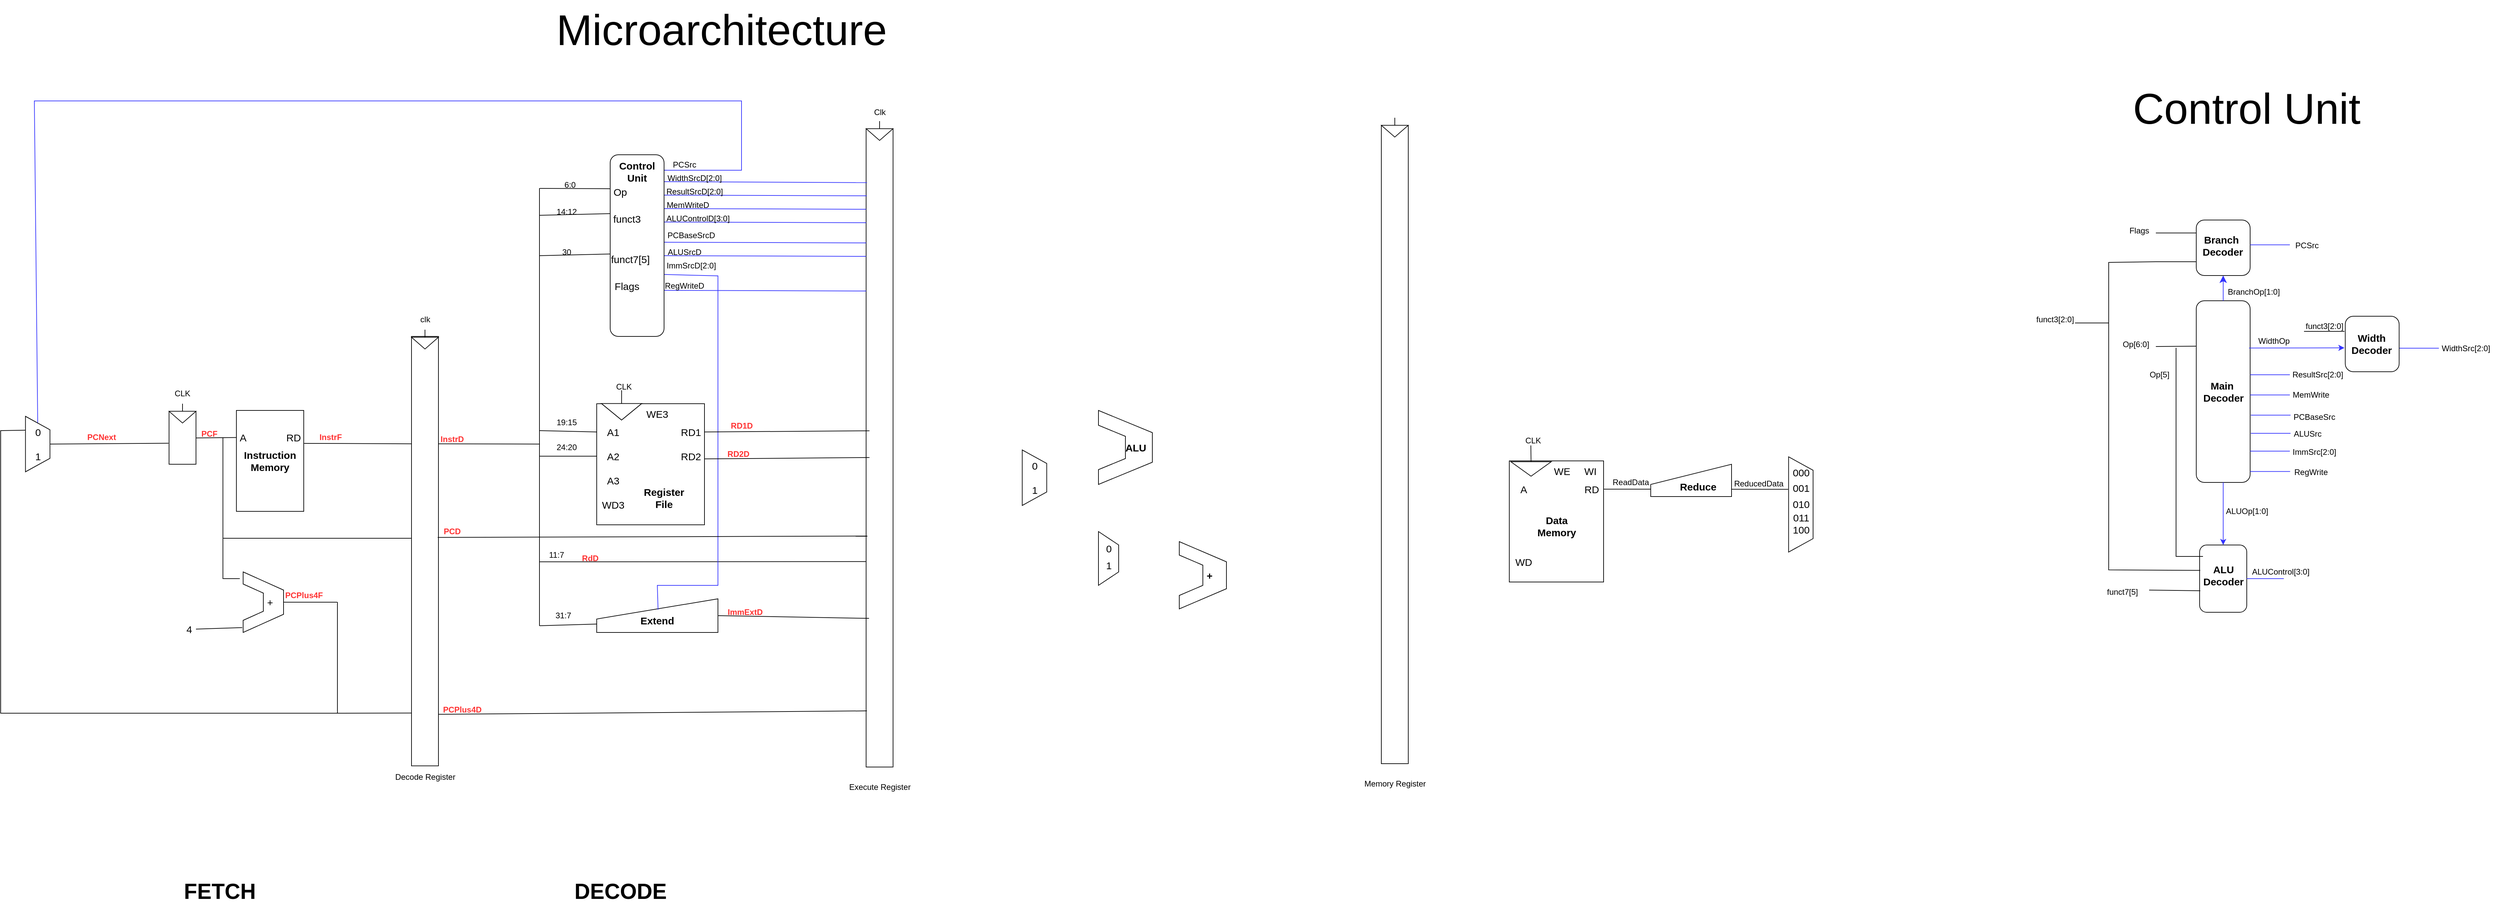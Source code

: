 <mxfile version="24.7.16">
  <diagram name="Page-1" id="EFmqviuocUZ3t7M0fFVM">
    <mxGraphModel dx="1134" dy="600" grid="1" gridSize="10" guides="1" tooltips="1" connect="1" arrows="1" fold="1" page="1" pageScale="1" pageWidth="3300" pageHeight="2339" math="0" shadow="0">
      <root>
        <mxCell id="0" />
        <mxCell id="1" parent="0" />
        <mxCell id="9MVjAHMKktBq2_Ck6ZMM-1" value="" style="group" vertex="1" connectable="0" parent="1">
          <mxGeometry x="40" y="610" width="30" height="100" as="geometry" />
        </mxCell>
        <mxCell id="9MVjAHMKktBq2_Ck6ZMM-2" value="" style="shape=trapezoid;perimeter=trapezoidPerimeter;whiteSpace=wrap;html=1;fixedSize=1;rotation=90;size=20;" vertex="1" parent="9MVjAHMKktBq2_Ck6ZMM-1">
          <mxGeometry x="-26.25" y="31.818" width="82.5" height="36.364" as="geometry" />
        </mxCell>
        <mxCell id="9MVjAHMKktBq2_Ck6ZMM-3" value="&lt;font style=&quot;font-size: 15px;&quot;&gt;0&lt;/font&gt;" style="text;html=1;align=center;verticalAlign=middle;whiteSpace=wrap;rounded=0;" vertex="1" parent="9MVjAHMKktBq2_Ck6ZMM-1">
          <mxGeometry x="3.75" y="18.182" width="22.5" height="27.273" as="geometry" />
        </mxCell>
        <mxCell id="9MVjAHMKktBq2_Ck6ZMM-4" value="&lt;font style=&quot;font-size: 15px;&quot;&gt;1&lt;/font&gt;" style="text;html=1;align=center;verticalAlign=middle;whiteSpace=wrap;rounded=0;" vertex="1" parent="9MVjAHMKktBq2_Ck6ZMM-1">
          <mxGeometry x="3.75" y="54.545" width="22.5" height="27.273" as="geometry" />
        </mxCell>
        <mxCell id="9MVjAHMKktBq2_Ck6ZMM-5" value="" style="group" vertex="1" connectable="0" parent="1">
          <mxGeometry x="350" y="610" width="100" height="150" as="geometry" />
        </mxCell>
        <mxCell id="9MVjAHMKktBq2_Ck6ZMM-6" value="&lt;font style=&quot;font-size: 15px;&quot;&gt;&lt;b&gt;Instruction Memory&lt;/b&gt;&lt;/font&gt;" style="rounded=0;whiteSpace=wrap;html=1;" vertex="1" parent="9MVjAHMKktBq2_Ck6ZMM-5">
          <mxGeometry width="100" height="150" as="geometry" />
        </mxCell>
        <mxCell id="9MVjAHMKktBq2_Ck6ZMM-7" value="&lt;span style=&quot;font-size: 15px;&quot;&gt;A&lt;/span&gt;" style="text;html=1;align=center;verticalAlign=middle;whiteSpace=wrap;rounded=0;" vertex="1" parent="9MVjAHMKktBq2_Ck6ZMM-5">
          <mxGeometry y="23.002" width="20" height="34.615" as="geometry" />
        </mxCell>
        <mxCell id="9MVjAHMKktBq2_Ck6ZMM-8" value="&lt;span style=&quot;font-size: 15px;&quot;&gt;RD&lt;/span&gt;" style="text;html=1;align=center;verticalAlign=middle;whiteSpace=wrap;rounded=0;" vertex="1" parent="9MVjAHMKktBq2_Ck6ZMM-5">
          <mxGeometry x="70" y="23" width="30" height="34.62" as="geometry" />
        </mxCell>
        <mxCell id="9MVjAHMKktBq2_Ck6ZMM-9" value="" style="group" vertex="1" connectable="0" parent="1">
          <mxGeometry x="240" y="570" width="60" height="120" as="geometry" />
        </mxCell>
        <mxCell id="9MVjAHMKktBq2_Ck6ZMM-10" value="" style="rounded=0;whiteSpace=wrap;html=1;container=0;" vertex="1" parent="9MVjAHMKktBq2_Ck6ZMM-9">
          <mxGeometry x="10" y="41.75" width="40" height="78.25" as="geometry" />
        </mxCell>
        <mxCell id="9MVjAHMKktBq2_Ck6ZMM-11" value="" style="triangle;whiteSpace=wrap;html=1;rotation=90;container=0;" vertex="1" parent="9MVjAHMKktBq2_Ck6ZMM-9">
          <mxGeometry x="21.25" y="30" width="17.5" height="40" as="geometry" />
        </mxCell>
        <mxCell id="9MVjAHMKktBq2_Ck6ZMM-12" value="CLK" style="text;html=1;align=center;verticalAlign=middle;whiteSpace=wrap;rounded=0;container=0;" vertex="1" parent="9MVjAHMKktBq2_Ck6ZMM-9">
          <mxGeometry width="60" height="30" as="geometry" />
        </mxCell>
        <mxCell id="9MVjAHMKktBq2_Ck6ZMM-13" value="" style="endArrow=none;html=1;rounded=0;exitX=0;exitY=0.5;exitDx=0;exitDy=0;entryX=0.5;entryY=1;entryDx=0;entryDy=0;" edge="1" parent="9MVjAHMKktBq2_Ck6ZMM-9" source="9MVjAHMKktBq2_Ck6ZMM-11" target="9MVjAHMKktBq2_Ck6ZMM-12">
          <mxGeometry width="50" height="50" relative="1" as="geometry">
            <mxPoint x="300" y="88.75" as="sourcePoint" />
            <mxPoint x="350" y="38.75" as="targetPoint" />
          </mxGeometry>
        </mxCell>
        <mxCell id="9MVjAHMKktBq2_Ck6ZMM-14" value="" style="endArrow=none;html=1;rounded=0;exitX=1;exitY=0.5;exitDx=0;exitDy=0;entryX=0;entryY=0.5;entryDx=0;entryDy=0;" edge="1" parent="1" source="9MVjAHMKktBq2_Ck6ZMM-10" target="9MVjAHMKktBq2_Ck6ZMM-7">
          <mxGeometry width="50" height="50" relative="1" as="geometry">
            <mxPoint x="390" y="660" as="sourcePoint" />
            <mxPoint x="440" y="610" as="targetPoint" />
          </mxGeometry>
        </mxCell>
        <mxCell id="9MVjAHMKktBq2_Ck6ZMM-15" value="" style="endArrow=none;html=1;rounded=0;entryX=-0.02;entryY=0.6;entryDx=0;entryDy=0;exitX=0.5;exitY=0;exitDx=0;exitDy=0;entryPerimeter=0;" edge="1" parent="1" source="9MVjAHMKktBq2_Ck6ZMM-2" target="9MVjAHMKktBq2_Ck6ZMM-10">
          <mxGeometry width="50" height="50" relative="1" as="geometry">
            <mxPoint x="80" y="651" as="sourcePoint" />
            <mxPoint x="440" y="610" as="targetPoint" />
          </mxGeometry>
        </mxCell>
        <mxCell id="9MVjAHMKktBq2_Ck6ZMM-16" value="" style="endArrow=none;html=1;rounded=0;" edge="1" parent="1">
          <mxGeometry width="50" height="50" relative="1" as="geometry">
            <mxPoint x="330" y="650" as="sourcePoint" />
            <mxPoint x="330" y="860" as="targetPoint" />
            <Array as="points">
              <mxPoint x="330" y="860" />
              <mxPoint x="355" y="860" />
            </Array>
          </mxGeometry>
        </mxCell>
        <mxCell id="9MVjAHMKktBq2_Ck6ZMM-17" value="" style="shape=stencil(tZXRjoIwEEW/pq+bQsPq6wb1PyqOS2NtSdvV3b93oGCs0I0IJISkc7mHIb1DCcttySsgKS0J25A0TSjFO66vT2tuKyicL164EXwvwSvWGX2Cqzi4liFUCUa4WmVbQr/wmfpieaGVQojQygbKg44wLhR66a+Hta//C1YV8s/gwLRNNtXd68yPbAFqskSnIbPre95OZ6KGvSaL7NQ81ORNJsuxEgsxy/e8OH0b/aMOfVdUO2oDA8JdFlL6AYt9YMXruesJnXzWF/h/moawnVsK9eC+/wxaP5sKWI0FPGWMTvOvx9qz0P+ZTfOzsf7Q/sL+FVLbaHKwHgkPHguDmWs8vcQ2VX+ONIUb);whiteSpace=wrap;html=1;fillColor=default;" vertex="1" parent="1">
          <mxGeometry x="360" y="850" width="60" height="90" as="geometry" />
        </mxCell>
        <mxCell id="9MVjAHMKktBq2_Ck6ZMM-18" value="&lt;font style=&quot;font-size: 15px;&quot;&gt;+&lt;/font&gt;" style="text;html=1;align=center;verticalAlign=middle;whiteSpace=wrap;rounded=0;" vertex="1" parent="1">
          <mxGeometry x="390" y="880" width="20" height="30" as="geometry" />
        </mxCell>
        <mxCell id="9MVjAHMKktBq2_Ck6ZMM-19" value="&lt;font style=&quot;font-size: 15px;&quot;&gt;4&lt;/font&gt;" style="text;html=1;align=center;verticalAlign=middle;whiteSpace=wrap;rounded=0;" vertex="1" parent="1">
          <mxGeometry x="270" y="920" width="20" height="30" as="geometry" />
        </mxCell>
        <mxCell id="9MVjAHMKktBq2_Ck6ZMM-20" value="" style="endArrow=none;html=1;rounded=0;exitX=1;exitY=0.5;exitDx=0;exitDy=0;entryX=-0.022;entryY=0.919;entryDx=0;entryDy=0;entryPerimeter=0;" edge="1" parent="1" source="9MVjAHMKktBq2_Ck6ZMM-19" target="9MVjAHMKktBq2_Ck6ZMM-17">
          <mxGeometry width="50" height="50" relative="1" as="geometry">
            <mxPoint x="420" y="870" as="sourcePoint" />
            <mxPoint x="470" y="820" as="targetPoint" />
          </mxGeometry>
        </mxCell>
        <mxCell id="9MVjAHMKktBq2_Ck6ZMM-21" value="&lt;b&gt;&lt;font color=&quot;#ff3333&quot;&gt;PCF&lt;/font&gt;&lt;/b&gt;" style="text;html=1;align=center;verticalAlign=middle;whiteSpace=wrap;rounded=0;" vertex="1" parent="1">
          <mxGeometry x="280" y="630" width="60" height="30" as="geometry" />
        </mxCell>
        <mxCell id="9MVjAHMKktBq2_Ck6ZMM-22" value="&lt;b&gt;&lt;font color=&quot;#ff3333&quot;&gt;PCNext&lt;/font&gt;&lt;/b&gt;" style="text;html=1;align=center;verticalAlign=middle;whiteSpace=wrap;rounded=0;" vertex="1" parent="1">
          <mxGeometry x="120" y="635" width="60" height="30" as="geometry" />
        </mxCell>
        <mxCell id="9MVjAHMKktBq2_Ck6ZMM-24" value="&lt;b&gt;&lt;font color=&quot;#ff3333&quot;&gt;InstrF&lt;/font&gt;&lt;/b&gt;" style="text;html=1;align=center;verticalAlign=middle;whiteSpace=wrap;rounded=0;" vertex="1" parent="1">
          <mxGeometry x="460" y="635" width="60" height="30" as="geometry" />
        </mxCell>
        <mxCell id="9MVjAHMKktBq2_Ck6ZMM-26" value="" style="group;movable=1;resizable=1;rotatable=1;deletable=1;editable=1;locked=0;connectable=1;" vertex="1" connectable="0" parent="1">
          <mxGeometry x="885" y="600" width="160" height="180" as="geometry" />
        </mxCell>
        <mxCell id="9MVjAHMKktBq2_Ck6ZMM-27" value="" style="rounded=0;whiteSpace=wrap;html=1;align=center;movable=1;resizable=1;rotatable=1;deletable=1;editable=1;locked=0;connectable=1;" vertex="1" parent="9MVjAHMKktBq2_Ck6ZMM-26">
          <mxGeometry width="160" height="180" as="geometry" />
        </mxCell>
        <mxCell id="9MVjAHMKktBq2_Ck6ZMM-28" value="" style="triangle;whiteSpace=wrap;html=1;rotation=90;" vertex="1" parent="9MVjAHMKktBq2_Ck6ZMM-26">
          <mxGeometry x="24.615" y="-18" width="24.615" height="60" as="geometry" />
        </mxCell>
        <mxCell id="9MVjAHMKktBq2_Ck6ZMM-29" value="&lt;font style=&quot;font-size: 15px;&quot;&gt;A1&lt;/font&gt;" style="text;html=1;align=center;verticalAlign=middle;whiteSpace=wrap;rounded=0;" vertex="1" parent="9MVjAHMKktBq2_Ck6ZMM-26">
          <mxGeometry y="24.0" width="49.231" height="36" as="geometry" />
        </mxCell>
        <mxCell id="9MVjAHMKktBq2_Ck6ZMM-30" value="&lt;font style=&quot;font-size: 15px;&quot;&gt;A2&lt;/font&gt;" style="text;html=1;align=center;verticalAlign=middle;whiteSpace=wrap;rounded=0;" vertex="1" parent="9MVjAHMKktBq2_Ck6ZMM-26">
          <mxGeometry y="60" width="49.231" height="36" as="geometry" />
        </mxCell>
        <mxCell id="9MVjAHMKktBq2_Ck6ZMM-31" value="&lt;font style=&quot;font-size: 15px;&quot;&gt;A3&lt;/font&gt;" style="text;html=1;align=center;verticalAlign=middle;whiteSpace=wrap;rounded=0;" vertex="1" parent="9MVjAHMKktBq2_Ck6ZMM-26">
          <mxGeometry y="96.0" width="49.231" height="36" as="geometry" />
        </mxCell>
        <mxCell id="9MVjAHMKktBq2_Ck6ZMM-32" value="&lt;font style=&quot;font-size: 15px;&quot;&gt;WD3&lt;/font&gt;" style="text;html=1;align=center;verticalAlign=middle;whiteSpace=wrap;rounded=0;" vertex="1" parent="9MVjAHMKktBq2_Ck6ZMM-26">
          <mxGeometry y="132" width="49.231" height="36" as="geometry" />
        </mxCell>
        <mxCell id="9MVjAHMKktBq2_Ck6ZMM-33" value="&lt;font style=&quot;font-size: 15px;&quot;&gt;RD1&lt;/font&gt;" style="text;html=1;align=center;verticalAlign=middle;whiteSpace=wrap;rounded=0;" vertex="1" parent="9MVjAHMKktBq2_Ck6ZMM-26">
          <mxGeometry x="120" y="27" width="40" height="30" as="geometry" />
        </mxCell>
        <mxCell id="9MVjAHMKktBq2_Ck6ZMM-34" value="&lt;font style=&quot;font-size: 15px;&quot;&gt;RD2&lt;/font&gt;" style="text;html=1;align=center;verticalAlign=middle;whiteSpace=wrap;rounded=0;" vertex="1" parent="9MVjAHMKktBq2_Ck6ZMM-26">
          <mxGeometry x="120" y="63" width="40" height="30" as="geometry" />
        </mxCell>
        <mxCell id="9MVjAHMKktBq2_Ck6ZMM-35" value="&lt;font style=&quot;font-size: 15px;&quot;&gt;WE3&lt;/font&gt;" style="text;html=1;align=center;verticalAlign=middle;whiteSpace=wrap;rounded=0;" vertex="1" parent="9MVjAHMKktBq2_Ck6ZMM-26">
          <mxGeometry x="70" width="40" height="30" as="geometry" />
        </mxCell>
        <mxCell id="9MVjAHMKktBq2_Ck6ZMM-36" value="&lt;font style=&quot;font-size: 15px;&quot;&gt;&lt;b&gt;Register File&lt;/b&gt;&lt;/font&gt;" style="text;html=1;align=center;verticalAlign=middle;whiteSpace=wrap;rounded=0;" vertex="1" parent="9MVjAHMKktBq2_Ck6ZMM-26">
          <mxGeometry x="70" y="120" width="60" height="40" as="geometry" />
        </mxCell>
        <mxCell id="9MVjAHMKktBq2_Ck6ZMM-60" value="19:15" style="text;html=1;align=center;verticalAlign=middle;resizable=0;points=[];autosize=1;strokeColor=none;fillColor=none;" vertex="1" parent="1">
          <mxGeometry x="815" y="613" width="50" height="30" as="geometry" />
        </mxCell>
        <mxCell id="9MVjAHMKktBq2_Ck6ZMM-61" value="" style="endArrow=none;html=1;rounded=0;" edge="1" parent="1">
          <mxGeometry width="50" height="50" relative="1" as="geometry">
            <mxPoint x="800" y="280" as="sourcePoint" />
            <mxPoint x="800" y="930" as="targetPoint" />
          </mxGeometry>
        </mxCell>
        <mxCell id="9MVjAHMKktBq2_Ck6ZMM-62" value="" style="endArrow=none;html=1;rounded=0;entryX=0;entryY=0.5;entryDx=0;entryDy=0;" edge="1" parent="1" target="9MVjAHMKktBq2_Ck6ZMM-30">
          <mxGeometry width="50" height="50" relative="1" as="geometry">
            <mxPoint x="800" y="678" as="sourcePoint" />
            <mxPoint x="905" y="670" as="targetPoint" />
          </mxGeometry>
        </mxCell>
        <mxCell id="9MVjAHMKktBq2_Ck6ZMM-63" value="" style="endArrow=none;html=1;rounded=0;entryX=0.125;entryY=0.678;entryDx=0;entryDy=0;entryPerimeter=0;" edge="1" parent="1" target="9MVjAHMKktBq2_Ck6ZMM-414">
          <mxGeometry width="50" height="50" relative="1" as="geometry">
            <mxPoint x="800" y="835" as="sourcePoint" />
            <mxPoint x="1280" y="835" as="targetPoint" />
          </mxGeometry>
        </mxCell>
        <mxCell id="9MVjAHMKktBq2_Ck6ZMM-64" value="24:20" style="text;html=1;align=center;verticalAlign=middle;resizable=0;points=[];autosize=1;strokeColor=none;fillColor=none;" vertex="1" parent="1">
          <mxGeometry x="815" y="650" width="50" height="30" as="geometry" />
        </mxCell>
        <mxCell id="9MVjAHMKktBq2_Ck6ZMM-65" value="11:7" style="text;html=1;align=center;verticalAlign=middle;resizable=0;points=[];autosize=1;strokeColor=none;fillColor=none;" vertex="1" parent="1">
          <mxGeometry x="800" y="810" width="50" height="30" as="geometry" />
        </mxCell>
        <mxCell id="9MVjAHMKktBq2_Ck6ZMM-66" value="&lt;div&gt;&lt;br&gt;&lt;/div&gt;&lt;b&gt;&lt;font style=&quot;font-size: 15px;&quot;&gt;Extend&lt;/font&gt;&lt;/b&gt;" style="shape=manualInput;whiteSpace=wrap;html=1;" vertex="1" parent="1">
          <mxGeometry x="885" y="890" width="180" height="50" as="geometry" />
        </mxCell>
        <mxCell id="9MVjAHMKktBq2_Ck6ZMM-67" value="" style="endArrow=none;html=1;rounded=0;entryX=0;entryY=0.75;entryDx=0;entryDy=0;" edge="1" parent="1" target="9MVjAHMKktBq2_Ck6ZMM-66">
          <mxGeometry width="50" height="50" relative="1" as="geometry">
            <mxPoint x="800" y="930" as="sourcePoint" />
            <mxPoint x="905" y="870" as="targetPoint" />
          </mxGeometry>
        </mxCell>
        <mxCell id="9MVjAHMKktBq2_Ck6ZMM-68" value="31:7" style="text;html=1;align=center;verticalAlign=middle;resizable=0;points=[];autosize=1;strokeColor=none;fillColor=none;" vertex="1" parent="1">
          <mxGeometry x="810" y="900" width="50" height="30" as="geometry" />
        </mxCell>
        <mxCell id="9MVjAHMKktBq2_Ck6ZMM-70" value="&lt;b&gt;&lt;font color=&quot;#ff3333&quot;&gt;PCPlus4F&lt;/font&gt;&lt;/b&gt;" style="text;html=1;align=center;verticalAlign=middle;resizable=0;points=[];autosize=1;strokeColor=none;fillColor=none;" vertex="1" parent="1">
          <mxGeometry x="410" y="870" width="80" height="30" as="geometry" />
        </mxCell>
        <mxCell id="9MVjAHMKktBq2_Ck6ZMM-71" value="" style="endArrow=none;html=1;rounded=0;entryX=0;entryY=0.5;entryDx=0;entryDy=0;" edge="1" parent="1" target="9MVjAHMKktBq2_Ck6ZMM-28">
          <mxGeometry width="50" height="50" relative="1" as="geometry">
            <mxPoint x="922" y="580" as="sourcePoint" />
            <mxPoint x="955" y="680" as="targetPoint" />
          </mxGeometry>
        </mxCell>
        <mxCell id="9MVjAHMKktBq2_Ck6ZMM-72" value="CLK" style="text;html=1;align=center;verticalAlign=middle;resizable=0;points=[];autosize=1;strokeColor=none;fillColor=none;" vertex="1" parent="1">
          <mxGeometry x="900" y="560" width="50" height="30" as="geometry" />
        </mxCell>
        <mxCell id="9MVjAHMKktBq2_Ck6ZMM-73" value="" style="group;fillColor=default;gradientColor=none;" vertex="1" connectable="0" parent="1">
          <mxGeometry x="1630" y="610" width="80" height="110" as="geometry" />
        </mxCell>
        <mxCell id="9MVjAHMKktBq2_Ck6ZMM-74" value="" style="shape=stencil(tZXRjoIwEEW/pq+bQsPq6wb1PyqOS2NtSdvV3b93oGCs0I0IJISkc7mHIb1DCcttySsgKS0J25A0TSjFO66vT2tuKyicL164EXwvwSvWGX2Cqzi4liFUCUa4WmVbQr/wmfpieaGVQojQygbKg44wLhR66a+Hta//C1YV8s/gwLRNNtXd68yPbAFqskSnIbPre95OZ6KGvSaL7NQ81ORNJsuxEgsxy/e8OH0b/aMOfVdUO2oDA8JdFlL6AYt9YMXruesJnXzWF/h/moawnVsK9eC+/wxaP5sKWI0FPGWMTvOvx9qz0P+ZTfOzsf7Q/sL+FVLbaHKwHgkPHguDmWs8vcQ2VX+ONIUb);whiteSpace=wrap;html=1;" vertex="1" parent="9MVjAHMKktBq2_Ck6ZMM-73">
          <mxGeometry width="80" height="110" as="geometry" />
        </mxCell>
        <mxCell id="9MVjAHMKktBq2_Ck6ZMM-75" value="&lt;b&gt;&lt;font style=&quot;font-size: 15px;&quot;&gt;ALU&lt;/font&gt;&lt;/b&gt;" style="text;html=1;align=center;verticalAlign=middle;resizable=0;points=[];autosize=1;strokeColor=none;fillColor=none;" vertex="1" parent="9MVjAHMKktBq2_Ck6ZMM-73">
          <mxGeometry x="30" y="40" width="50" height="30" as="geometry" />
        </mxCell>
        <mxCell id="9MVjAHMKktBq2_Ck6ZMM-77" value="" style="group" vertex="1" connectable="0" parent="1">
          <mxGeometry x="1520" y="660" width="30" height="100" as="geometry" />
        </mxCell>
        <mxCell id="9MVjAHMKktBq2_Ck6ZMM-78" value="" style="shape=trapezoid;perimeter=trapezoidPerimeter;whiteSpace=wrap;html=1;fixedSize=1;rotation=90;size=20;" vertex="1" parent="9MVjAHMKktBq2_Ck6ZMM-77">
          <mxGeometry x="-26.25" y="31.818" width="82.5" height="36.364" as="geometry" />
        </mxCell>
        <mxCell id="9MVjAHMKktBq2_Ck6ZMM-79" value="&lt;font style=&quot;font-size: 15px;&quot;&gt;0&lt;/font&gt;" style="text;html=1;align=center;verticalAlign=middle;whiteSpace=wrap;rounded=0;" vertex="1" parent="9MVjAHMKktBq2_Ck6ZMM-77">
          <mxGeometry x="3.75" y="18.182" width="22.5" height="27.273" as="geometry" />
        </mxCell>
        <mxCell id="9MVjAHMKktBq2_Ck6ZMM-80" value="&lt;font style=&quot;font-size: 15px;&quot;&gt;1&lt;/font&gt;" style="text;html=1;align=center;verticalAlign=middle;whiteSpace=wrap;rounded=0;" vertex="1" parent="9MVjAHMKktBq2_Ck6ZMM-77">
          <mxGeometry x="3.75" y="54.545" width="22.5" height="27.273" as="geometry" />
        </mxCell>
        <mxCell id="9MVjAHMKktBq2_Ck6ZMM-87" value="" style="shape=stencil(tZXRjoIwEEW/pq+bQsPq6wb1PyqOS2NtSdvV3b93oGCs0I0IJISkc7mHIb1DCcttySsgKS0J25A0TSjFO66vT2tuKyicL164EXwvwSvWGX2Cqzi4liFUCUa4WmVbQr/wmfpieaGVQojQygbKg44wLhR66a+Hta//C1YV8s/gwLRNNtXd68yPbAFqskSnIbPre95OZ6KGvSaL7NQ81ORNJsuxEgsxy/e8OH0b/aMOfVdUO2oDA8JdFlL6AYt9YMXruesJnXzWF/h/moawnVsK9eC+/wxaP5sKWI0FPGWMTvOvx9qz0P+ZTfOzsf7Q/sL+FVLbaHKwHgkPHguDmWs8vcQ2VX+ONIUb);whiteSpace=wrap;html=1;" vertex="1" parent="1">
          <mxGeometry x="1750" y="805" width="70" height="100" as="geometry" />
        </mxCell>
        <mxCell id="9MVjAHMKktBq2_Ck6ZMM-88" value="&lt;font style=&quot;font-size: 15px;&quot;&gt;&lt;b&gt;+&lt;/b&gt;&lt;/font&gt;" style="text;html=1;align=center;verticalAlign=middle;whiteSpace=wrap;rounded=0;" vertex="1" parent="1">
          <mxGeometry x="1780" y="840" width="30" height="30" as="geometry" />
        </mxCell>
        <mxCell id="9MVjAHMKktBq2_Ck6ZMM-92" value="" style="group;movable=1;resizable=1;rotatable=1;deletable=1;editable=1;locked=0;connectable=1;" vertex="1" connectable="0" parent="1">
          <mxGeometry x="2240" y="685" width="140" height="180" as="geometry" />
        </mxCell>
        <mxCell id="9MVjAHMKktBq2_Ck6ZMM-93" value="" style="rounded=0;whiteSpace=wrap;html=1;align=center;movable=1;resizable=1;rotatable=1;deletable=1;editable=1;locked=0;connectable=1;" vertex="1" parent="9MVjAHMKktBq2_Ck6ZMM-92">
          <mxGeometry width="140" height="180" as="geometry" />
        </mxCell>
        <mxCell id="9MVjAHMKktBq2_Ck6ZMM-94" value="" style="triangle;whiteSpace=wrap;html=1;rotation=90;" vertex="1" parent="9MVjAHMKktBq2_Ck6ZMM-92">
          <mxGeometry x="21.538" y="-18" width="21.538" height="60" as="geometry" />
        </mxCell>
        <mxCell id="9MVjAHMKktBq2_Ck6ZMM-95" value="&lt;font style=&quot;font-size: 15px;&quot;&gt;A&lt;/font&gt;" style="text;html=1;align=center;verticalAlign=middle;whiteSpace=wrap;rounded=0;" vertex="1" parent="9MVjAHMKktBq2_Ck6ZMM-92">
          <mxGeometry y="24.0" width="43.077" height="36" as="geometry" />
        </mxCell>
        <mxCell id="9MVjAHMKktBq2_Ck6ZMM-96" value="&lt;font style=&quot;font-size: 15px;&quot;&gt;WD&lt;/font&gt;" style="text;html=1;align=center;verticalAlign=middle;whiteSpace=wrap;rounded=0;" vertex="1" parent="9MVjAHMKktBq2_Ck6ZMM-92">
          <mxGeometry y="132" width="43.077" height="36" as="geometry" />
        </mxCell>
        <mxCell id="9MVjAHMKktBq2_Ck6ZMM-97" value="&lt;font style=&quot;font-size: 15px;&quot;&gt;RD&lt;/font&gt;" style="text;html=1;align=center;verticalAlign=middle;whiteSpace=wrap;rounded=0;" vertex="1" parent="9MVjAHMKktBq2_Ck6ZMM-92">
          <mxGeometry x="105" y="27" width="35" height="30" as="geometry" />
        </mxCell>
        <mxCell id="9MVjAHMKktBq2_Ck6ZMM-98" value="&lt;font style=&quot;font-size: 15px;&quot;&gt;WE&lt;/font&gt;" style="text;html=1;align=center;verticalAlign=middle;whiteSpace=wrap;rounded=0;" vertex="1" parent="9MVjAHMKktBq2_Ck6ZMM-92">
          <mxGeometry x="61.25" width="35" height="30" as="geometry" />
        </mxCell>
        <mxCell id="9MVjAHMKktBq2_Ck6ZMM-99" value="&lt;font style=&quot;font-size: 15px;&quot;&gt;&lt;b&gt;Data Memory&lt;/b&gt;&lt;/font&gt;" style="text;html=1;align=center;verticalAlign=middle;whiteSpace=wrap;rounded=0;" vertex="1" parent="9MVjAHMKktBq2_Ck6ZMM-92">
          <mxGeometry x="43.75" y="77" width="52.5" height="40" as="geometry" />
        </mxCell>
        <mxCell id="9MVjAHMKktBq2_Ck6ZMM-100" value="&lt;span style=&quot;font-size: 15px;&quot;&gt;WI&lt;/span&gt;" style="text;html=1;align=center;verticalAlign=middle;resizable=0;points=[];autosize=1;strokeColor=none;fillColor=none;" vertex="1" parent="9MVjAHMKktBq2_Ck6ZMM-92">
          <mxGeometry x="100" width="40" height="30" as="geometry" />
        </mxCell>
        <mxCell id="9MVjAHMKktBq2_Ck6ZMM-102" value="" style="endArrow=none;html=1;rounded=0;exitX=0;exitY=0.5;exitDx=0;exitDy=0;" edge="1" parent="1" source="9MVjAHMKktBq2_Ck6ZMM-94">
          <mxGeometry width="50" height="50" relative="1" as="geometry">
            <mxPoint x="2330" y="772" as="sourcePoint" />
            <mxPoint x="2272" y="662" as="targetPoint" />
          </mxGeometry>
        </mxCell>
        <mxCell id="9MVjAHMKktBq2_Ck6ZMM-103" value="CLK" style="text;html=1;align=center;verticalAlign=middle;resizable=0;points=[];autosize=1;strokeColor=none;fillColor=none;" vertex="1" parent="1">
          <mxGeometry x="2250" y="640" width="50" height="30" as="geometry" />
        </mxCell>
        <mxCell id="9MVjAHMKktBq2_Ck6ZMM-106" value="" style="group" vertex="1" connectable="0" parent="1">
          <mxGeometry x="2810" y="668.51" width="85.78" height="143.49" as="geometry" />
        </mxCell>
        <mxCell id="9MVjAHMKktBq2_Ck6ZMM-107" value="" style="group" vertex="1" connectable="0" parent="9MVjAHMKktBq2_Ck6ZMM-106">
          <mxGeometry x="-162.12" y="10.435" width="50.01" height="141.57" as="geometry" />
        </mxCell>
        <mxCell id="9MVjAHMKktBq2_Ck6ZMM-108" value="" style="shape=trapezoid;perimeter=trapezoidPerimeter;whiteSpace=wrap;html=1;fixedSize=1;rotation=90;size=20;" vertex="1" parent="9MVjAHMKktBq2_Ck6ZMM-107">
          <mxGeometry x="-45.78" y="52.605" width="141.57" height="36.36" as="geometry" />
        </mxCell>
        <mxCell id="9MVjAHMKktBq2_Ck6ZMM-109" value="&lt;font style=&quot;font-size: 15px;&quot;&gt;000&lt;/font&gt;" style="text;html=1;align=center;verticalAlign=middle;whiteSpace=wrap;rounded=0;" vertex="1" parent="9MVjAHMKktBq2_Ck6ZMM-107">
          <mxGeometry x="13.76" y="9.437" width="22.5" height="27.273" as="geometry" />
        </mxCell>
        <mxCell id="9MVjAHMKktBq2_Ck6ZMM-110" value="&lt;font style=&quot;font-size: 15px;&quot;&gt;001&lt;/font&gt;" style="text;html=1;align=center;verticalAlign=middle;whiteSpace=wrap;rounded=0;" vertex="1" parent="9MVjAHMKktBq2_Ck6ZMM-107">
          <mxGeometry x="13.76" y="32.16" width="22.5" height="27.273" as="geometry" />
        </mxCell>
        <mxCell id="9MVjAHMKktBq2_Ck6ZMM-111" value="&lt;font style=&quot;font-size: 15px;&quot;&gt;010&lt;/font&gt;" style="text;html=1;align=center;verticalAlign=middle;whiteSpace=wrap;rounded=0;" vertex="1" parent="9MVjAHMKktBq2_Ck6ZMM-107">
          <mxGeometry x="13.76" y="56.25" width="22.5" height="27.273" as="geometry" />
        </mxCell>
        <mxCell id="9MVjAHMKktBq2_Ck6ZMM-112" value="&lt;font style=&quot;font-size: 15px;&quot;&gt;011&lt;/font&gt;" style="text;html=1;align=center;verticalAlign=middle;resizable=0;points=[];autosize=1;strokeColor=none;fillColor=none;" vertex="1" parent="9MVjAHMKktBq2_Ck6ZMM-107">
          <mxGeometry x="0.01" y="74.745" width="50" height="30" as="geometry" />
        </mxCell>
        <mxCell id="9MVjAHMKktBq2_Ck6ZMM-113" value="&lt;font style=&quot;font-size: 15px;&quot;&gt;100&lt;/font&gt;" style="text;html=1;align=center;verticalAlign=middle;resizable=0;points=[];autosize=1;strokeColor=none;fillColor=none;" vertex="1" parent="9MVjAHMKktBq2_Ck6ZMM-107">
          <mxGeometry y="93.255" width="50" height="30" as="geometry" />
        </mxCell>
        <mxCell id="9MVjAHMKktBq2_Ck6ZMM-114" value="" style="endArrow=none;html=1;rounded=0;exitX=1;exitY=0.5;exitDx=0;exitDy=0;entryX=0.341;entryY=1.019;entryDx=0;entryDy=0;entryPerimeter=0;" edge="1" parent="1" source="9MVjAHMKktBq2_Ck6ZMM-97" target="9MVjAHMKktBq2_Ck6ZMM-108">
          <mxGeometry width="50" height="50" relative="1" as="geometry">
            <mxPoint x="2550" y="872" as="sourcePoint" />
            <mxPoint x="2600" y="822" as="targetPoint" />
          </mxGeometry>
        </mxCell>
        <mxCell id="9MVjAHMKktBq2_Ck6ZMM-120" value="ReadData" style="text;html=1;align=center;verticalAlign=middle;resizable=0;points=[];autosize=1;strokeColor=none;fillColor=none;" vertex="1" parent="1">
          <mxGeometry x="2380" y="702" width="80" height="30" as="geometry" />
        </mxCell>
        <mxCell id="9MVjAHMKktBq2_Ck6ZMM-130" value="" style="endArrow=none;html=1;rounded=0;strokeColor=#3333FF;exitX=0.659;exitY=0.008;exitDx=0;exitDy=0;exitPerimeter=0;entryX=0.506;entryY=0.32;entryDx=0;entryDy=0;entryPerimeter=0;" edge="1" parent="1" source="9MVjAHMKktBq2_Ck6ZMM-38" target="9MVjAHMKktBq2_Ck6ZMM-66">
          <mxGeometry width="50" height="50" relative="1" as="geometry">
            <mxPoint x="1125" y="400" as="sourcePoint" />
            <mxPoint x="1105" y="580" as="targetPoint" />
            <Array as="points">
              <mxPoint x="1065" y="410" />
              <mxPoint x="1065" y="870" />
              <mxPoint x="975" y="870" />
            </Array>
          </mxGeometry>
        </mxCell>
        <mxCell id="9MVjAHMKktBq2_Ck6ZMM-132" value="&lt;font style=&quot;font-size: 64px;&quot;&gt;Microarchitecture&lt;/font&gt;" style="text;html=1;align=center;verticalAlign=middle;resizable=0;points=[];autosize=1;strokeColor=none;fillColor=none;" vertex="1" parent="1">
          <mxGeometry x="815" width="510" height="90" as="geometry" />
        </mxCell>
        <mxCell id="9MVjAHMKktBq2_Ck6ZMM-133" value="" style="group" vertex="1" connectable="0" parent="1">
          <mxGeometry x="3140" y="447" width="200" height="270" as="geometry" />
        </mxCell>
        <mxCell id="9MVjAHMKktBq2_Ck6ZMM-134" value="" style="rounded=1;whiteSpace=wrap;html=1;rotation=90;" vertex="1" parent="9MVjAHMKktBq2_Ck6ZMM-133">
          <mxGeometry x="25" y="95" width="270" height="80" as="geometry" />
        </mxCell>
        <mxCell id="9MVjAHMKktBq2_Ck6ZMM-135" value="&lt;b&gt;&lt;font style=&quot;font-size: 15px;&quot;&gt;Main&amp;nbsp;&lt;/font&gt;&lt;/b&gt;&lt;div&gt;&lt;b&gt;&lt;font style=&quot;font-size: 15px;&quot;&gt;Decoder&lt;/font&gt;&lt;/b&gt;&lt;/div&gt;" style="text;html=1;align=center;verticalAlign=middle;resizable=0;points=[];autosize=1;strokeColor=none;fillColor=none;" vertex="1" parent="9MVjAHMKktBq2_Ck6ZMM-133">
          <mxGeometry x="120" y="110" width="80" height="50" as="geometry" />
        </mxCell>
        <mxCell id="9MVjAHMKktBq2_Ck6ZMM-136" value="" style="endArrow=none;html=1;rounded=0;entryX=0.25;entryY=1;entryDx=0;entryDy=0;" edge="1" parent="9MVjAHMKktBq2_Ck6ZMM-133" target="9MVjAHMKktBq2_Ck6ZMM-134">
          <mxGeometry width="50" height="50" relative="1" as="geometry">
            <mxPoint x="60" y="68" as="sourcePoint" />
            <mxPoint x="180" y="120" as="targetPoint" />
          </mxGeometry>
        </mxCell>
        <mxCell id="9MVjAHMKktBq2_Ck6ZMM-137" value="Op[6:0]" style="text;html=1;align=center;verticalAlign=middle;resizable=0;points=[];autosize=1;strokeColor=none;fillColor=none;" vertex="1" parent="9MVjAHMKktBq2_Ck6ZMM-133">
          <mxGeometry y="50" width="60" height="30" as="geometry" />
        </mxCell>
        <mxCell id="9MVjAHMKktBq2_Ck6ZMM-138" value="Op[5]" style="text;html=1;align=center;verticalAlign=middle;resizable=0;points=[];autosize=1;strokeColor=none;fillColor=none;" vertex="1" parent="9MVjAHMKktBq2_Ck6ZMM-133">
          <mxGeometry x="40" y="95" width="50" height="30" as="geometry" />
        </mxCell>
        <mxCell id="9MVjAHMKktBq2_Ck6ZMM-139" value="" style="group" vertex="1" connectable="0" parent="1">
          <mxGeometry x="3260" y="810" width="80" height="100" as="geometry" />
        </mxCell>
        <mxCell id="9MVjAHMKktBq2_Ck6ZMM-140" value="" style="rounded=1;whiteSpace=wrap;html=1;rotation=-90;" vertex="1" parent="9MVjAHMKktBq2_Ck6ZMM-139">
          <mxGeometry x="-10" y="15" width="100" height="70" as="geometry" />
        </mxCell>
        <mxCell id="9MVjAHMKktBq2_Ck6ZMM-141" value="&lt;span style=&quot;font-size: 15px;&quot;&gt;&lt;b&gt;ALU&lt;/b&gt;&lt;/span&gt;&lt;div&gt;&lt;span style=&quot;font-size: 15px;&quot;&gt;&lt;b&gt;Decoder&lt;/b&gt;&lt;/span&gt;&lt;/div&gt;" style="text;html=1;align=center;verticalAlign=middle;resizable=0;points=[];autosize=1;strokeColor=none;fillColor=none;" vertex="1" parent="9MVjAHMKktBq2_Ck6ZMM-139">
          <mxGeometry y="20" width="80" height="50" as="geometry" />
        </mxCell>
        <mxCell id="9MVjAHMKktBq2_Ck6ZMM-142" value="" style="endArrow=none;html=1;rounded=0;" edge="1" parent="1">
          <mxGeometry width="50" height="50" relative="1" as="geometry">
            <mxPoint x="3230" y="517" as="sourcePoint" />
            <mxPoint x="3270" y="827" as="targetPoint" />
            <Array as="points">
              <mxPoint x="3230" y="827" />
            </Array>
          </mxGeometry>
        </mxCell>
        <mxCell id="9MVjAHMKktBq2_Ck6ZMM-143" value="" style="endArrow=none;html=1;rounded=0;entryX=0.622;entryY=0.013;entryDx=0;entryDy=0;entryPerimeter=0;" edge="1" parent="1" target="9MVjAHMKktBq2_Ck6ZMM-140">
          <mxGeometry width="50" height="50" relative="1" as="geometry">
            <mxPoint x="3130" y="477" as="sourcePoint" />
            <mxPoint x="3320" y="867" as="targetPoint" />
            <Array as="points">
              <mxPoint x="3130" y="847" />
            </Array>
          </mxGeometry>
        </mxCell>
        <mxCell id="9MVjAHMKktBq2_Ck6ZMM-144" value="" style="endArrow=none;html=1;rounded=0;entryX=0.622;entryY=0.013;entryDx=0;entryDy=0;entryPerimeter=0;" edge="1" parent="1">
          <mxGeometry width="50" height="50" relative="1" as="geometry">
            <mxPoint x="3190" y="877" as="sourcePoint" />
            <mxPoint x="3266" y="878" as="targetPoint" />
          </mxGeometry>
        </mxCell>
        <mxCell id="9MVjAHMKktBq2_Ck6ZMM-145" value="funct3[2:0]" style="text;html=1;align=center;verticalAlign=middle;resizable=0;points=[];autosize=1;strokeColor=none;fillColor=none;" vertex="1" parent="1">
          <mxGeometry x="3010" y="460" width="80" height="30" as="geometry" />
        </mxCell>
        <mxCell id="9MVjAHMKktBq2_Ck6ZMM-146" value="funct7[5]" style="text;html=1;align=center;verticalAlign=middle;resizable=0;points=[];autosize=1;strokeColor=none;fillColor=none;" vertex="1" parent="1">
          <mxGeometry x="3115" y="865" width="70" height="30" as="geometry" />
        </mxCell>
        <mxCell id="9MVjAHMKktBq2_Ck6ZMM-147" value="" style="endArrow=classic;html=1;rounded=0;exitX=1;exitY=0.5;exitDx=0;exitDy=0;entryX=1;entryY=0.5;entryDx=0;entryDy=0;strokeColor=#3333FF;" edge="1" parent="1" source="9MVjAHMKktBq2_Ck6ZMM-134" target="9MVjAHMKktBq2_Ck6ZMM-140">
          <mxGeometry width="50" height="50" relative="1" as="geometry">
            <mxPoint x="3270" y="787" as="sourcePoint" />
            <mxPoint x="3320" y="737" as="targetPoint" />
          </mxGeometry>
        </mxCell>
        <mxCell id="9MVjAHMKktBq2_Ck6ZMM-148" value="ALUOp[1:0]" style="text;html=1;align=center;verticalAlign=middle;resizable=0;points=[];autosize=1;strokeColor=none;fillColor=none;" vertex="1" parent="1">
          <mxGeometry x="3290" y="745" width="90" height="30" as="geometry" />
        </mxCell>
        <mxCell id="9MVjAHMKktBq2_Ck6ZMM-149" value="" style="endArrow=none;html=1;rounded=0;exitX=0.5;exitY=1;exitDx=0;exitDy=0;strokeColor=#3333FF;" edge="1" parent="1" source="9MVjAHMKktBq2_Ck6ZMM-140">
          <mxGeometry width="50" height="50" relative="1" as="geometry">
            <mxPoint x="3270" y="847" as="sourcePoint" />
            <mxPoint x="3390" y="860" as="targetPoint" />
          </mxGeometry>
        </mxCell>
        <mxCell id="9MVjAHMKktBq2_Ck6ZMM-150" value="ALUControl[3:0]" style="text;html=1;align=center;verticalAlign=middle;resizable=0;points=[];autosize=1;strokeColor=none;fillColor=none;" vertex="1" parent="1">
          <mxGeometry x="3330" y="835" width="110" height="30" as="geometry" />
        </mxCell>
        <mxCell id="9MVjAHMKktBq2_Ck6ZMM-151" value="" style="endArrow=none;html=1;rounded=0;exitX=0.852;exitY=-0.008;exitDx=0;exitDy=0;exitPerimeter=0;strokeColor=#3333FF;" edge="1" parent="1">
          <mxGeometry width="50" height="50" relative="1" as="geometry">
            <mxPoint x="3340.0" y="700.78" as="sourcePoint" />
            <mxPoint x="3399.36" y="700.74" as="targetPoint" />
          </mxGeometry>
        </mxCell>
        <mxCell id="9MVjAHMKktBq2_Ck6ZMM-152" value="" style="endArrow=none;html=1;rounded=0;exitX=0.852;exitY=-0.008;exitDx=0;exitDy=0;exitPerimeter=0;strokeColor=#3333FF;" edge="1" parent="1">
          <mxGeometry width="50" height="50" relative="1" as="geometry">
            <mxPoint x="3340" y="557" as="sourcePoint" />
            <mxPoint x="3399" y="557" as="targetPoint" />
          </mxGeometry>
        </mxCell>
        <mxCell id="9MVjAHMKktBq2_Ck6ZMM-153" value="" style="endArrow=none;html=1;rounded=0;exitX=0.852;exitY=-0.008;exitDx=0;exitDy=0;exitPerimeter=0;strokeColor=#3333FF;" edge="1" parent="1">
          <mxGeometry width="50" height="50" relative="1" as="geometry">
            <mxPoint x="3340" y="587" as="sourcePoint" />
            <mxPoint x="3399" y="587" as="targetPoint" />
          </mxGeometry>
        </mxCell>
        <mxCell id="9MVjAHMKktBq2_Ck6ZMM-154" value="" style="endArrow=none;html=1;rounded=0;exitX=0.852;exitY=-0.008;exitDx=0;exitDy=0;exitPerimeter=0;strokeColor=#3333FF;" edge="1" parent="1">
          <mxGeometry width="50" height="50" relative="1" as="geometry">
            <mxPoint x="3341" y="644" as="sourcePoint" />
            <mxPoint x="3400" y="644" as="targetPoint" />
          </mxGeometry>
        </mxCell>
        <mxCell id="9MVjAHMKktBq2_Ck6ZMM-155" value="" style="endArrow=none;html=1;rounded=0;exitX=0.852;exitY=-0.008;exitDx=0;exitDy=0;exitPerimeter=0;strokeColor=#3333FF;" edge="1" parent="1">
          <mxGeometry width="50" height="50" relative="1" as="geometry">
            <mxPoint x="3340" y="670.5" as="sourcePoint" />
            <mxPoint x="3399" y="670.5" as="targetPoint" />
          </mxGeometry>
        </mxCell>
        <mxCell id="9MVjAHMKktBq2_Ck6ZMM-156" value="RegWrite" style="text;html=1;align=center;verticalAlign=middle;resizable=0;points=[];autosize=1;strokeColor=none;fillColor=none;" vertex="1" parent="1">
          <mxGeometry x="3395" y="687" width="70" height="30" as="geometry" />
        </mxCell>
        <mxCell id="9MVjAHMKktBq2_Ck6ZMM-157" value="ImmSrc[2:0]" style="text;html=1;align=center;verticalAlign=middle;resizable=0;points=[];autosize=1;strokeColor=none;fillColor=none;" vertex="1" parent="1">
          <mxGeometry x="3390" y="657" width="90" height="30" as="geometry" />
        </mxCell>
        <mxCell id="9MVjAHMKktBq2_Ck6ZMM-158" value="ALUSrc" style="text;html=1;align=center;verticalAlign=middle;resizable=0;points=[];autosize=1;strokeColor=none;fillColor=none;" vertex="1" parent="1">
          <mxGeometry x="3395" y="630" width="60" height="30" as="geometry" />
        </mxCell>
        <mxCell id="9MVjAHMKktBq2_Ck6ZMM-159" value="MemWrite" style="text;html=1;align=center;verticalAlign=middle;resizable=0;points=[];autosize=1;strokeColor=none;fillColor=none;" vertex="1" parent="1">
          <mxGeometry x="3390" y="572" width="80" height="30" as="geometry" />
        </mxCell>
        <mxCell id="9MVjAHMKktBq2_Ck6ZMM-160" value="ResultSrc[2:0]" style="text;html=1;align=center;verticalAlign=middle;resizable=0;points=[];autosize=1;strokeColor=none;fillColor=none;" vertex="1" parent="1">
          <mxGeometry x="3390" y="542" width="100" height="30" as="geometry" />
        </mxCell>
        <mxCell id="9MVjAHMKktBq2_Ck6ZMM-161" value="&lt;div style=&quot;&quot;&gt;&lt;span style=&quot;background-color: initial; font-size: 64px; text-wrap: nowrap;&quot;&gt;Control Unit&lt;/span&gt;&lt;/div&gt;" style="text;whiteSpace=wrap;html=1;align=center;" vertex="1" parent="1">
          <mxGeometry x="3075" y="117" width="520" height="100" as="geometry" />
        </mxCell>
        <mxCell id="9MVjAHMKktBq2_Ck6ZMM-167" value="" style="group" vertex="1" connectable="0" parent="1">
          <mxGeometry x="1630" y="790" width="30" height="80" as="geometry" />
        </mxCell>
        <mxCell id="9MVjAHMKktBq2_Ck6ZMM-168" value="" style="shape=trapezoid;perimeter=trapezoidPerimeter;whiteSpace=wrap;html=1;fixedSize=1;rotation=90;" vertex="1" parent="9MVjAHMKktBq2_Ck6ZMM-167">
          <mxGeometry x="-25" y="25" width="80" height="30" as="geometry" />
        </mxCell>
        <mxCell id="9MVjAHMKktBq2_Ck6ZMM-169" value="&lt;span style=&quot;font-size: 15px;&quot;&gt;0&lt;/span&gt;" style="text;html=1;align=center;verticalAlign=middle;resizable=0;points=[];autosize=1;strokeColor=none;fillColor=none;" vertex="1" parent="9MVjAHMKktBq2_Ck6ZMM-167">
          <mxGeometry y="10" width="30" height="30" as="geometry" />
        </mxCell>
        <mxCell id="9MVjAHMKktBq2_Ck6ZMM-170" value="&lt;span style=&quot;font-size: 15px;&quot;&gt;1&lt;/span&gt;" style="text;html=1;align=center;verticalAlign=middle;resizable=0;points=[];autosize=1;strokeColor=none;fillColor=none;" vertex="1" parent="9MVjAHMKktBq2_Ck6ZMM-167">
          <mxGeometry y="35" width="30" height="30" as="geometry" />
        </mxCell>
        <mxCell id="9MVjAHMKktBq2_Ck6ZMM-174" value="" style="endArrow=none;html=1;rounded=0;exitX=0.852;exitY=-0.008;exitDx=0;exitDy=0;exitPerimeter=0;strokeColor=#3333FF;" edge="1" parent="1">
          <mxGeometry width="50" height="50" relative="1" as="geometry">
            <mxPoint x="3341" y="617" as="sourcePoint" />
            <mxPoint x="3400" y="617" as="targetPoint" />
          </mxGeometry>
        </mxCell>
        <mxCell id="9MVjAHMKktBq2_Ck6ZMM-175" value="PCBaseSrc" style="text;html=1;align=center;verticalAlign=middle;resizable=0;points=[];autosize=1;strokeColor=none;fillColor=none;" vertex="1" parent="1">
          <mxGeometry x="3390" y="605" width="90" height="30" as="geometry" />
        </mxCell>
        <mxCell id="9MVjAHMKktBq2_Ck6ZMM-176" value="" style="endArrow=none;html=1;rounded=0;fontSize=12;startSize=8;endSize=8;" edge="1" parent="1">
          <mxGeometry width="50" height="50" relative="1" as="geometry">
            <mxPoint x="3080" y="480" as="sourcePoint" />
            <mxPoint x="3260" y="389" as="targetPoint" />
            <Array as="points">
              <mxPoint x="3130" y="480" />
              <mxPoint x="3130" y="390" />
              <mxPoint x="3200" y="389" />
            </Array>
          </mxGeometry>
        </mxCell>
        <mxCell id="9MVjAHMKktBq2_Ck6ZMM-177" value="" style="endArrow=classic;html=1;rounded=0;fontSize=12;startSize=8;endSize=8;curved=1;strokeColor=#3333FF;exitX=0;exitY=0.5;exitDx=0;exitDy=0;entryX=1;entryY=0.5;entryDx=0;entryDy=0;" edge="1" parent="1" source="9MVjAHMKktBq2_Ck6ZMM-134" target="9MVjAHMKktBq2_Ck6ZMM-184">
          <mxGeometry width="50" height="50" relative="1" as="geometry">
            <mxPoint x="3430" y="460" as="sourcePoint" />
            <mxPoint x="3480" y="410" as="targetPoint" />
          </mxGeometry>
        </mxCell>
        <mxCell id="9MVjAHMKktBq2_Ck6ZMM-178" value="&lt;font style=&quot;font-size: 12px;&quot;&gt;BranchOp[1:0]&lt;/font&gt;" style="text;html=1;align=center;verticalAlign=middle;resizable=0;points=[];autosize=1;strokeColor=none;fillColor=none;fontSize=16;" vertex="1" parent="1">
          <mxGeometry x="3295" y="417" width="100" height="30" as="geometry" />
        </mxCell>
        <mxCell id="9MVjAHMKktBq2_Ck6ZMM-179" value="" style="group" vertex="1" connectable="0" parent="1">
          <mxGeometry x="2450" y="690" width="120" height="48" as="geometry" />
        </mxCell>
        <mxCell id="9MVjAHMKktBq2_Ck6ZMM-180" value="" style="shape=manualInput;whiteSpace=wrap;html=1;" vertex="1" parent="9MVjAHMKktBq2_Ck6ZMM-179">
          <mxGeometry width="120" height="48" as="geometry" />
        </mxCell>
        <mxCell id="9MVjAHMKktBq2_Ck6ZMM-181" value="&lt;span style=&quot;font-size: 15px;&quot;&gt;&lt;b&gt;Reduce&lt;/b&gt;&lt;/span&gt;" style="text;html=1;align=center;verticalAlign=middle;resizable=0;points=[];autosize=1;strokeColor=none;fillColor=none;" vertex="1" parent="9MVjAHMKktBq2_Ck6ZMM-179">
          <mxGeometry x="30" y="18" width="80" height="30" as="geometry" />
        </mxCell>
        <mxCell id="9MVjAHMKktBq2_Ck6ZMM-182" value="&lt;font style=&quot;font-size: 12px;&quot;&gt;ReducedData&lt;/font&gt;" style="text;html=1;align=center;verticalAlign=middle;resizable=0;points=[];autosize=1;strokeColor=none;fillColor=none;fontSize=16;" vertex="1" parent="1">
          <mxGeometry x="2560" y="702" width="100" height="30" as="geometry" />
        </mxCell>
        <mxCell id="9MVjAHMKktBq2_Ck6ZMM-183" value="" style="group" vertex="1" connectable="0" parent="1">
          <mxGeometry x="3150" y="327" width="304" height="82.5" as="geometry" />
        </mxCell>
        <mxCell id="9MVjAHMKktBq2_Ck6ZMM-184" value="" style="rounded=1;whiteSpace=wrap;html=1;rotation=90;container=0;" vertex="1" parent="9MVjAHMKktBq2_Ck6ZMM-183">
          <mxGeometry x="108.75" y="1.25" width="82.5" height="80" as="geometry" />
        </mxCell>
        <mxCell id="9MVjAHMKktBq2_Ck6ZMM-185" value="&lt;b&gt;&lt;font style=&quot;font-size: 15px;&quot;&gt;Branch&amp;nbsp;&lt;/font&gt;&lt;/b&gt;&lt;div&gt;&lt;b&gt;&lt;font style=&quot;font-size: 15px;&quot;&gt;Decoder&lt;/font&gt;&lt;/b&gt;&lt;/div&gt;" style="text;html=1;align=center;verticalAlign=middle;resizable=0;points=[];autosize=1;strokeColor=none;fillColor=none;container=0;" vertex="1" parent="9MVjAHMKktBq2_Ck6ZMM-183">
          <mxGeometry x="108.75" y="12.5" width="80" height="50" as="geometry" />
        </mxCell>
        <mxCell id="9MVjAHMKktBq2_Ck6ZMM-186" value="" style="endArrow=none;html=1;rounded=0;" edge="1" parent="9MVjAHMKktBq2_Ck6ZMM-183">
          <mxGeometry width="50" height="50" relative="1" as="geometry">
            <mxPoint x="50" y="19.25" as="sourcePoint" />
            <mxPoint x="110" y="19.25" as="targetPoint" />
          </mxGeometry>
        </mxCell>
        <mxCell id="9MVjAHMKktBq2_Ck6ZMM-187" value="Flags" style="text;html=1;align=center;verticalAlign=middle;resizable=0;points=[];autosize=1;strokeColor=none;fillColor=none;container=0;" vertex="1" parent="9MVjAHMKktBq2_Ck6ZMM-183">
          <mxGeometry y="1.25" width="50" height="30" as="geometry" />
        </mxCell>
        <mxCell id="9MVjAHMKktBq2_Ck6ZMM-188" value="" style="endArrow=none;html=1;rounded=0;exitX=0.852;exitY=-0.008;exitDx=0;exitDy=0;exitPerimeter=0;strokeColor=#3333FF;" edge="1" parent="9MVjAHMKktBq2_Ck6ZMM-183">
          <mxGeometry width="50" height="50" relative="1" as="geometry">
            <mxPoint x="190" y="36.83" as="sourcePoint" />
            <mxPoint x="249" y="36.83" as="targetPoint" />
          </mxGeometry>
        </mxCell>
        <mxCell id="9MVjAHMKktBq2_Ck6ZMM-189" value="&lt;font style=&quot;font-size: 12px;&quot;&gt;PCSrc&lt;/font&gt;" style="text;html=1;align=center;verticalAlign=middle;resizable=0;points=[];autosize=1;strokeColor=none;fillColor=none;fontSize=16;" vertex="1" parent="9MVjAHMKktBq2_Ck6ZMM-183">
          <mxGeometry x="244" y="21" width="60" height="30" as="geometry" />
        </mxCell>
        <mxCell id="9MVjAHMKktBq2_Ck6ZMM-190" value="&lt;font style=&quot;font-size: 12px;&quot;&gt;WidthOp&lt;/font&gt;" style="text;html=1;align=center;verticalAlign=middle;resizable=0;points=[];autosize=1;strokeColor=none;fillColor=none;fontSize=16;" vertex="1" parent="1">
          <mxGeometry x="3340" y="490" width="70" height="30" as="geometry" />
        </mxCell>
        <mxCell id="9MVjAHMKktBq2_Ck6ZMM-191" value="" style="group" vertex="1" connectable="0" parent="1">
          <mxGeometry x="3410" y="470" width="300" height="82.5" as="geometry" />
        </mxCell>
        <mxCell id="9MVjAHMKktBq2_Ck6ZMM-192" value="" style="endArrow=none;html=1;rounded=0;exitX=0.852;exitY=-0.008;exitDx=0;exitDy=0;exitPerimeter=0;strokeColor=#3333FF;" edge="1" parent="9MVjAHMKktBq2_Ck6ZMM-191">
          <mxGeometry width="50" height="50" relative="1" as="geometry">
            <mxPoint x="151.25" y="47.5" as="sourcePoint" />
            <mxPoint x="210.25" y="47.5" as="targetPoint" />
          </mxGeometry>
        </mxCell>
        <mxCell id="9MVjAHMKktBq2_Ck6ZMM-193" value="WidthSrc[2:0]" style="text;html=1;align=center;verticalAlign=middle;resizable=0;points=[];autosize=1;strokeColor=none;fillColor=none;" vertex="1" parent="9MVjAHMKktBq2_Ck6ZMM-191">
          <mxGeometry x="200" y="33" width="100" height="30" as="geometry" />
        </mxCell>
        <mxCell id="9MVjAHMKktBq2_Ck6ZMM-194" value="" style="group" vertex="1" connectable="0" parent="9MVjAHMKktBq2_Ck6ZMM-191">
          <mxGeometry x="70" width="81.25" height="82.5" as="geometry" />
        </mxCell>
        <mxCell id="9MVjAHMKktBq2_Ck6ZMM-195" value="" style="rounded=1;whiteSpace=wrap;html=1;rotation=90;container=0;" vertex="1" parent="9MVjAHMKktBq2_Ck6ZMM-194">
          <mxGeometry y="1.25" width="82.5" height="80" as="geometry" />
        </mxCell>
        <mxCell id="9MVjAHMKktBq2_Ck6ZMM-196" value="&lt;span style=&quot;font-size: 15px;&quot;&gt;&lt;b&gt;Width&lt;/b&gt;&lt;/span&gt;&lt;div&gt;&lt;span style=&quot;font-size: 15px;&quot;&gt;&lt;b&gt;Decoder&lt;/b&gt;&lt;/span&gt;&lt;/div&gt;" style="text;html=1;align=center;verticalAlign=middle;resizable=0;points=[];autosize=1;strokeColor=none;fillColor=none;container=0;" vertex="1" parent="9MVjAHMKktBq2_Ck6ZMM-194">
          <mxGeometry y="16.25" width="80" height="50" as="geometry" />
        </mxCell>
        <mxCell id="9MVjAHMKktBq2_Ck6ZMM-197" value="" style="endArrow=none;html=1;rounded=0;" edge="1" parent="9MVjAHMKktBq2_Ck6ZMM-191">
          <mxGeometry width="50" height="50" relative="1" as="geometry">
            <mxPoint x="10" y="22.5" as="sourcePoint" />
            <mxPoint x="70" y="22.5" as="targetPoint" />
          </mxGeometry>
        </mxCell>
        <mxCell id="9MVjAHMKktBq2_Ck6ZMM-198" value="funct3[2:0]" style="text;html=1;align=center;verticalAlign=middle;resizable=0;points=[];autosize=1;strokeColor=none;fillColor=none;" vertex="1" parent="9MVjAHMKktBq2_Ck6ZMM-191">
          <mxGeometry width="80" height="30" as="geometry" />
        </mxCell>
        <mxCell id="9MVjAHMKktBq2_Ck6ZMM-199" value="" style="endArrow=classic;html=1;rounded=0;exitX=0.119;exitY=0.004;exitDx=0;exitDy=0;entryX=0.75;entryY=1;entryDx=0;entryDy=0;strokeColor=#3333FF;exitPerimeter=0;" edge="1" parent="9MVjAHMKktBq2_Ck6ZMM-191">
          <mxGeometry width="50" height="50" relative="1" as="geometry">
            <mxPoint x="-71.57" y="47.25" as="sourcePoint" />
            <mxPoint x="70" y="46.995" as="targetPoint" />
          </mxGeometry>
        </mxCell>
        <mxCell id="9MVjAHMKktBq2_Ck6ZMM-405" value="" style="rounded=0;whiteSpace=wrap;html=1;container=0;" vertex="1" parent="1">
          <mxGeometry x="610" y="500" width="40" height="638.25" as="geometry" />
        </mxCell>
        <mxCell id="9MVjAHMKktBq2_Ck6ZMM-406" value="" style="triangle;whiteSpace=wrap;html=1;rotation=90;container=0;" vertex="1" parent="1">
          <mxGeometry x="621.25" y="490" width="17.5" height="40" as="geometry" />
        </mxCell>
        <mxCell id="9MVjAHMKktBq2_Ck6ZMM-407" value="" style="endArrow=none;html=1;rounded=0;exitX=0;exitY=0.5;exitDx=0;exitDy=0;entryX=0.5;entryY=1;entryDx=0;entryDy=0;" edge="1" source="9MVjAHMKktBq2_Ck6ZMM-406" parent="1">
          <mxGeometry width="50" height="50" relative="1" as="geometry">
            <mxPoint x="900" y="548.75" as="sourcePoint" />
            <mxPoint x="630" y="490" as="targetPoint" />
          </mxGeometry>
        </mxCell>
        <mxCell id="9MVjAHMKktBq2_Ck6ZMM-408" value="" style="endArrow=none;html=1;rounded=0;exitX=1;exitY=0.75;exitDx=0;exitDy=0;entryX=0;entryY=0.25;entryDx=0;entryDy=0;" edge="1" parent="1" source="9MVjAHMKktBq2_Ck6ZMM-8" target="9MVjAHMKktBq2_Ck6ZMM-405">
          <mxGeometry width="50" height="50" relative="1" as="geometry">
            <mxPoint x="450" y="651.575" as="sourcePoint" />
            <mxPoint x="610" y="652" as="targetPoint" />
          </mxGeometry>
        </mxCell>
        <mxCell id="9MVjAHMKktBq2_Ck6ZMM-409" value="Decode Register" style="text;html=1;align=center;verticalAlign=middle;resizable=0;points=[];autosize=1;strokeColor=none;fillColor=none;" vertex="1" parent="1">
          <mxGeometry x="575" y="1140" width="110" height="30" as="geometry" />
        </mxCell>
        <mxCell id="9MVjAHMKktBq2_Ck6ZMM-410" value="&lt;b&gt;&lt;font style=&quot;font-size: 32px;&quot;&gt;FETCH&lt;/font&gt;&lt;/b&gt;" style="text;html=1;align=center;verticalAlign=middle;resizable=0;points=[];autosize=1;strokeColor=none;fillColor=none;" vertex="1" parent="1">
          <mxGeometry x="260" y="1300" width="130" height="50" as="geometry" />
        </mxCell>
        <mxCell id="9MVjAHMKktBq2_Ck6ZMM-411" value="&lt;b&gt;&lt;font style=&quot;font-size: 32px;&quot;&gt;DECODE&lt;/font&gt;&lt;/b&gt;" style="text;html=1;align=center;verticalAlign=middle;resizable=0;points=[];autosize=1;strokeColor=none;fillColor=none;" vertex="1" parent="1">
          <mxGeometry x="840" y="1300" width="160" height="50" as="geometry" />
        </mxCell>
        <mxCell id="9MVjAHMKktBq2_Ck6ZMM-412" value="clk" style="text;html=1;align=center;verticalAlign=middle;resizable=0;points=[];autosize=1;strokeColor=none;fillColor=none;" vertex="1" parent="1">
          <mxGeometry x="610" y="460" width="40" height="30" as="geometry" />
        </mxCell>
        <mxCell id="9MVjAHMKktBq2_Ck6ZMM-417" value="" style="group" vertex="1" connectable="0" parent="1">
          <mxGeometry x="1285" y="180" width="75" height="1030" as="geometry" />
        </mxCell>
        <mxCell id="9MVjAHMKktBq2_Ck6ZMM-414" value="" style="rounded=0;whiteSpace=wrap;html=1;container=0;" vertex="1" parent="9MVjAHMKktBq2_Ck6ZMM-417">
          <mxGeometry y="11.75" width="40" height="948.25" as="geometry" />
        </mxCell>
        <mxCell id="9MVjAHMKktBq2_Ck6ZMM-415" value="" style="triangle;whiteSpace=wrap;html=1;rotation=90;container=0;" vertex="1" parent="9MVjAHMKktBq2_Ck6ZMM-417">
          <mxGeometry x="11.25" width="17.5" height="40" as="geometry" />
        </mxCell>
        <mxCell id="9MVjAHMKktBq2_Ck6ZMM-416" value="" style="endArrow=none;html=1;rounded=0;exitX=0;exitY=0.5;exitDx=0;exitDy=0;entryX=0.5;entryY=1;entryDx=0;entryDy=0;" edge="1" source="9MVjAHMKktBq2_Ck6ZMM-415" parent="9MVjAHMKktBq2_Ck6ZMM-417">
          <mxGeometry width="50" height="50" relative="1" as="geometry">
            <mxPoint x="290" y="58.75" as="sourcePoint" />
            <mxPoint x="20" as="targetPoint" />
          </mxGeometry>
        </mxCell>
        <mxCell id="9MVjAHMKktBq2_Ck6ZMM-418" value="Execute Register" style="text;html=1;align=center;verticalAlign=middle;resizable=0;points=[];autosize=1;strokeColor=none;fillColor=none;" vertex="1" parent="9MVjAHMKktBq2_Ck6ZMM-417">
          <mxGeometry x="-35" y="975" width="110" height="30" as="geometry" />
        </mxCell>
        <mxCell id="9MVjAHMKktBq2_Ck6ZMM-421" value="" style="endArrow=none;html=1;rounded=0;exitX=1;exitY=0.25;exitDx=0;exitDy=0;" edge="1" parent="1" source="9MVjAHMKktBq2_Ck6ZMM-405">
          <mxGeometry width="50" height="50" relative="1" as="geometry">
            <mxPoint x="810" y="640" as="sourcePoint" />
            <mxPoint x="800" y="660" as="targetPoint" />
          </mxGeometry>
        </mxCell>
        <mxCell id="9MVjAHMKktBq2_Ck6ZMM-424" value="" style="endArrow=none;html=1;rounded=0;entryX=0.187;entryY=0.997;entryDx=0;entryDy=0;entryPerimeter=0;" edge="1" parent="1" target="9MVjAHMKktBq2_Ck6ZMM-38">
          <mxGeometry width="50" height="50" relative="1" as="geometry">
            <mxPoint x="800" y="280" as="sourcePoint" />
            <mxPoint x="940" y="360" as="targetPoint" />
          </mxGeometry>
        </mxCell>
        <mxCell id="9MVjAHMKktBq2_Ck6ZMM-425" value="&lt;b&gt;&lt;font color=&quot;#ff3333&quot;&gt;InstrD&lt;/font&gt;&lt;/b&gt;" style="text;html=1;align=center;verticalAlign=middle;resizable=0;points=[];autosize=1;strokeColor=none;fillColor=none;" vertex="1" parent="1">
          <mxGeometry x="640" y="638" width="60" height="30" as="geometry" />
        </mxCell>
        <mxCell id="9MVjAHMKktBq2_Ck6ZMM-426" value="" style="endArrow=none;html=1;rounded=0;entryX=0;entryY=0.5;entryDx=0;entryDy=0;" edge="1" parent="1" target="9MVjAHMKktBq2_Ck6ZMM-29">
          <mxGeometry width="50" height="50" relative="1" as="geometry">
            <mxPoint x="800" y="640" as="sourcePoint" />
            <mxPoint x="940" y="610" as="targetPoint" />
          </mxGeometry>
        </mxCell>
        <mxCell id="9MVjAHMKktBq2_Ck6ZMM-427" value="&lt;b&gt;&lt;font color=&quot;#ff3333&quot;&gt;RdD&lt;/font&gt;&lt;/b&gt;" style="text;html=1;align=center;verticalAlign=middle;resizable=0;points=[];autosize=1;strokeColor=none;fillColor=none;" vertex="1" parent="1">
          <mxGeometry x="850" y="815" width="50" height="30" as="geometry" />
        </mxCell>
        <mxCell id="9MVjAHMKktBq2_Ck6ZMM-428" value="" style="endArrow=none;html=1;rounded=0;fillColor=#dae8fc;strokeColor=#3333FF;exitX=0.041;exitY=0.1;exitDx=0;exitDy=0;exitPerimeter=0;entryX=0.5;entryY=0;entryDx=0;entryDy=0;" edge="1" parent="1" source="9MVjAHMKktBq2_Ck6ZMM-57" target="9MVjAHMKktBq2_Ck6ZMM-3">
          <mxGeometry width="50" height="50" relative="1" as="geometry">
            <mxPoint x="1110" y="250" as="sourcePoint" />
            <mxPoint x="40" y="150" as="targetPoint" />
            <Array as="points">
              <mxPoint x="1100" y="253" />
              <mxPoint x="1100" y="150" />
              <mxPoint x="50" y="150" />
            </Array>
          </mxGeometry>
        </mxCell>
        <mxCell id="9MVjAHMKktBq2_Ck6ZMM-429" value="" style="group" vertex="1" connectable="0" parent="1">
          <mxGeometry x="2050" y="175" width="75" height="1030" as="geometry" />
        </mxCell>
        <mxCell id="9MVjAHMKktBq2_Ck6ZMM-430" value="" style="rounded=0;whiteSpace=wrap;html=1;container=0;" vertex="1" parent="9MVjAHMKktBq2_Ck6ZMM-429">
          <mxGeometry y="11.75" width="40" height="948.25" as="geometry" />
        </mxCell>
        <mxCell id="9MVjAHMKktBq2_Ck6ZMM-431" value="" style="triangle;whiteSpace=wrap;html=1;rotation=90;container=0;" vertex="1" parent="9MVjAHMKktBq2_Ck6ZMM-429">
          <mxGeometry x="11.25" width="17.5" height="40" as="geometry" />
        </mxCell>
        <mxCell id="9MVjAHMKktBq2_Ck6ZMM-432" value="" style="endArrow=none;html=1;rounded=0;exitX=0;exitY=0.5;exitDx=0;exitDy=0;entryX=0.5;entryY=1;entryDx=0;entryDy=0;" edge="1" parent="9MVjAHMKktBq2_Ck6ZMM-429" source="9MVjAHMKktBq2_Ck6ZMM-431">
          <mxGeometry width="50" height="50" relative="1" as="geometry">
            <mxPoint x="290" y="58.75" as="sourcePoint" />
            <mxPoint x="20" as="targetPoint" />
          </mxGeometry>
        </mxCell>
        <mxCell id="9MVjAHMKktBq2_Ck6ZMM-433" value="Memory Register" style="text;html=1;align=center;verticalAlign=middle;resizable=0;points=[];autosize=1;strokeColor=none;fillColor=none;" vertex="1" parent="9MVjAHMKktBq2_Ck6ZMM-429">
          <mxGeometry x="-35" y="975" width="110" height="30" as="geometry" />
        </mxCell>
        <mxCell id="9MVjAHMKktBq2_Ck6ZMM-435" value="" style="endArrow=none;html=1;rounded=0;exitX=1;exitY=0.5;exitDx=0;exitDy=0;entryX=0.108;entryY=0.767;entryDx=0;entryDy=0;entryPerimeter=0;" edge="1" parent="1" source="9MVjAHMKktBq2_Ck6ZMM-66" target="9MVjAHMKktBq2_Ck6ZMM-414">
          <mxGeometry width="50" height="50" relative="1" as="geometry">
            <mxPoint x="1220" y="880" as="sourcePoint" />
            <mxPoint x="1270" y="830" as="targetPoint" />
          </mxGeometry>
        </mxCell>
        <mxCell id="9MVjAHMKktBq2_Ck6ZMM-436" value="&lt;b&gt;&lt;font color=&quot;#ff3333&quot;&gt;ImmExtD&lt;/font&gt;&lt;/b&gt;" style="text;html=1;align=center;verticalAlign=middle;resizable=0;points=[];autosize=1;strokeColor=none;fillColor=none;" vertex="1" parent="1">
          <mxGeometry x="1065" y="895" width="80" height="30" as="geometry" />
        </mxCell>
        <mxCell id="9MVjAHMKktBq2_Ck6ZMM-437" value="" style="endArrow=none;html=1;rounded=0;" edge="1" parent="1">
          <mxGeometry width="50" height="50" relative="1" as="geometry">
            <mxPoint x="330" y="800" as="sourcePoint" />
            <mxPoint x="610" y="800" as="targetPoint" />
          </mxGeometry>
        </mxCell>
        <mxCell id="9MVjAHMKktBq2_Ck6ZMM-438" value="" style="endArrow=none;html=1;rounded=0;entryX=0.045;entryY=0.638;entryDx=0;entryDy=0;entryPerimeter=0;exitX=0.973;exitY=0.468;exitDx=0;exitDy=0;exitPerimeter=0;" edge="1" parent="1" source="9MVjAHMKktBq2_Ck6ZMM-405" target="9MVjAHMKktBq2_Ck6ZMM-414">
          <mxGeometry width="50" height="50" relative="1" as="geometry">
            <mxPoint x="652" y="790" as="sourcePoint" />
            <mxPoint x="990" y="800" as="targetPoint" />
          </mxGeometry>
        </mxCell>
        <mxCell id="9MVjAHMKktBq2_Ck6ZMM-439" value="&lt;b&gt;&lt;font color=&quot;#ff3333&quot;&gt;PCD&lt;/font&gt;&lt;/b&gt;" style="text;html=1;align=center;verticalAlign=middle;resizable=0;points=[];autosize=1;strokeColor=none;fillColor=none;" vertex="1" parent="1">
          <mxGeometry x="645" y="775" width="50" height="30" as="geometry" />
        </mxCell>
        <mxCell id="9MVjAHMKktBq2_Ck6ZMM-440" value="" style="endArrow=none;html=1;rounded=0;exitX=1;exitY=0.5;exitDx=0;exitDy=0;entryX=0.125;entryY=0.473;entryDx=0;entryDy=0;entryPerimeter=0;" edge="1" parent="1" source="9MVjAHMKktBq2_Ck6ZMM-33" target="9MVjAHMKktBq2_Ck6ZMM-414">
          <mxGeometry width="50" height="50" relative="1" as="geometry">
            <mxPoint x="1240" y="690" as="sourcePoint" />
            <mxPoint x="1280" y="640" as="targetPoint" />
          </mxGeometry>
        </mxCell>
        <mxCell id="9MVjAHMKktBq2_Ck6ZMM-441" value="&lt;b&gt;&lt;font color=&quot;#ff3333&quot;&gt;RD1D&lt;/font&gt;&lt;/b&gt;" style="text;html=1;align=center;verticalAlign=middle;resizable=0;points=[];autosize=1;strokeColor=none;fillColor=none;" vertex="1" parent="1">
          <mxGeometry x="1070" y="618" width="60" height="30" as="geometry" />
        </mxCell>
        <mxCell id="9MVjAHMKktBq2_Ck6ZMM-442" value="" style="endArrow=none;html=1;rounded=0;exitX=1;exitY=0.5;exitDx=0;exitDy=0;entryX=0.125;entryY=0.473;entryDx=0;entryDy=0;entryPerimeter=0;" edge="1" parent="1">
          <mxGeometry width="50" height="50" relative="1" as="geometry">
            <mxPoint x="1045" y="682" as="sourcePoint" />
            <mxPoint x="1290" y="680" as="targetPoint" />
          </mxGeometry>
        </mxCell>
        <mxCell id="9MVjAHMKktBq2_Ck6ZMM-443" value="&lt;b&gt;&lt;font color=&quot;#ff3333&quot;&gt;RD2D&lt;/font&gt;&lt;/b&gt;" style="text;html=1;align=center;verticalAlign=middle;resizable=0;points=[];autosize=1;strokeColor=none;fillColor=none;" vertex="1" parent="1">
          <mxGeometry x="1065" y="660" width="60" height="30" as="geometry" />
        </mxCell>
        <mxCell id="9MVjAHMKktBq2_Ck6ZMM-444" value="" style="endArrow=none;html=1;rounded=0;exitX=1;exitY=0.5;exitDx=0;exitDy=0;" edge="1" parent="1" source="9MVjAHMKktBq2_Ck6ZMM-17">
          <mxGeometry width="50" height="50" relative="1" as="geometry">
            <mxPoint x="620" y="900" as="sourcePoint" />
            <mxPoint x="500" y="895" as="targetPoint" />
          </mxGeometry>
        </mxCell>
        <mxCell id="9MVjAHMKktBq2_Ck6ZMM-445" value="" style="endArrow=none;html=1;rounded=0;entryX=0.25;entryY=1;entryDx=0;entryDy=0;" edge="1" parent="1" target="9MVjAHMKktBq2_Ck6ZMM-2">
          <mxGeometry width="50" height="50" relative="1" as="geometry">
            <mxPoint x="500" y="895" as="sourcePoint" />
            <mxPoint x="-100" y="800" as="targetPoint" />
            <Array as="points">
              <mxPoint x="500" y="1060" />
              <mxPoint y="1060" />
              <mxPoint y="640" />
            </Array>
          </mxGeometry>
        </mxCell>
        <mxCell id="9MVjAHMKktBq2_Ck6ZMM-447" value="" style="endArrow=none;html=1;rounded=0;entryX=-0.01;entryY=0.877;entryDx=0;entryDy=0;entryPerimeter=0;" edge="1" parent="1" target="9MVjAHMKktBq2_Ck6ZMM-405">
          <mxGeometry width="50" height="50" relative="1" as="geometry">
            <mxPoint x="500" y="1060" as="sourcePoint" />
            <mxPoint x="740" y="940" as="targetPoint" />
          </mxGeometry>
        </mxCell>
        <mxCell id="9MVjAHMKktBq2_Ck6ZMM-448" value="" style="endArrow=none;html=1;rounded=0;exitX=1.008;exitY=0.88;exitDx=0;exitDy=0;exitPerimeter=0;entryX=0.028;entryY=0.912;entryDx=0;entryDy=0;entryPerimeter=0;" edge="1" parent="1" source="9MVjAHMKktBq2_Ck6ZMM-405" target="9MVjAHMKktBq2_Ck6ZMM-414">
          <mxGeometry width="50" height="50" relative="1" as="geometry">
            <mxPoint x="690" y="990" as="sourcePoint" />
            <mxPoint x="790" y="1060" as="targetPoint" />
          </mxGeometry>
        </mxCell>
        <mxCell id="9MVjAHMKktBq2_Ck6ZMM-450" value="&lt;b&gt;&lt;font color=&quot;#ff3333&quot;&gt;PCPlus4D&lt;/font&gt;&lt;/b&gt;" style="text;html=1;align=center;verticalAlign=middle;resizable=0;points=[];autosize=1;strokeColor=none;fillColor=none;" vertex="1" parent="1">
          <mxGeometry x="645" y="1040" width="80" height="30" as="geometry" />
        </mxCell>
        <mxCell id="9MVjAHMKktBq2_Ck6ZMM-451" value="Clk" style="text;html=1;align=center;verticalAlign=middle;resizable=0;points=[];autosize=1;strokeColor=none;fillColor=none;" vertex="1" parent="1">
          <mxGeometry x="1285" y="152" width="40" height="30" as="geometry" />
        </mxCell>
        <mxCell id="9MVjAHMKktBq2_Ck6ZMM-452" value="" style="endArrow=none;html=1;rounded=0;strokeColor=#3333FF;entryX=0.033;entryY=0.084;entryDx=0;entryDy=0;entryPerimeter=0;" edge="1" parent="1" target="9MVjAHMKktBq2_Ck6ZMM-414">
          <mxGeometry width="50" height="50" relative="1" as="geometry">
            <mxPoint x="980" y="270" as="sourcePoint" />
            <mxPoint x="1210" y="277" as="targetPoint" />
          </mxGeometry>
        </mxCell>
        <mxCell id="9MVjAHMKktBq2_Ck6ZMM-453" value="" style="endArrow=none;html=1;rounded=0;strokeColor=#3333FF;entryX=0.033;entryY=0.084;entryDx=0;entryDy=0;entryPerimeter=0;" edge="1" parent="1">
          <mxGeometry width="50" height="50" relative="1" as="geometry">
            <mxPoint x="980" y="290" as="sourcePoint" />
            <mxPoint x="1286" y="291" as="targetPoint" />
          </mxGeometry>
        </mxCell>
        <mxCell id="9MVjAHMKktBq2_Ck6ZMM-454" value="" style="endArrow=none;html=1;rounded=0;strokeColor=#3333FF;entryX=0.033;entryY=0.084;entryDx=0;entryDy=0;entryPerimeter=0;" edge="1" parent="1">
          <mxGeometry width="50" height="50" relative="1" as="geometry">
            <mxPoint x="979" y="310" as="sourcePoint" />
            <mxPoint x="1285" y="311" as="targetPoint" />
          </mxGeometry>
        </mxCell>
        <mxCell id="9MVjAHMKktBq2_Ck6ZMM-455" value="" style="endArrow=none;html=1;rounded=0;strokeColor=#3333FF;entryX=0.033;entryY=0.084;entryDx=0;entryDy=0;entryPerimeter=0;" edge="1" parent="1">
          <mxGeometry width="50" height="50" relative="1" as="geometry">
            <mxPoint x="979" y="330" as="sourcePoint" />
            <mxPoint x="1285" y="331" as="targetPoint" />
          </mxGeometry>
        </mxCell>
        <mxCell id="9MVjAHMKktBq2_Ck6ZMM-456" value="" style="endArrow=none;html=1;rounded=0;strokeColor=#3333FF;entryX=0.033;entryY=0.084;entryDx=0;entryDy=0;entryPerimeter=0;" edge="1" parent="1">
          <mxGeometry width="50" height="50" relative="1" as="geometry">
            <mxPoint x="979" y="360" as="sourcePoint" />
            <mxPoint x="1285" y="361" as="targetPoint" />
          </mxGeometry>
        </mxCell>
        <mxCell id="9MVjAHMKktBq2_Ck6ZMM-457" value="" style="endArrow=none;html=1;rounded=0;strokeColor=#3333FF;entryX=0.033;entryY=0.084;entryDx=0;entryDy=0;entryPerimeter=0;" edge="1" parent="1">
          <mxGeometry width="50" height="50" relative="1" as="geometry">
            <mxPoint x="979" y="380" as="sourcePoint" />
            <mxPoint x="1285" y="381" as="targetPoint" />
          </mxGeometry>
        </mxCell>
        <mxCell id="9MVjAHMKktBq2_Ck6ZMM-458" value="" style="endArrow=none;html=1;rounded=0;strokeColor=#3333FF;entryX=0.033;entryY=0.084;entryDx=0;entryDy=0;entryPerimeter=0;" edge="1" parent="1">
          <mxGeometry width="50" height="50" relative="1" as="geometry">
            <mxPoint x="979" y="431.5" as="sourcePoint" />
            <mxPoint x="1285" y="432.5" as="targetPoint" />
          </mxGeometry>
        </mxCell>
        <mxCell id="9MVjAHMKktBq2_Ck6ZMM-37" value="" style="group" vertex="1" connectable="0" parent="1">
          <mxGeometry x="825" y="230" width="265" height="240" as="geometry" />
        </mxCell>
        <mxCell id="9MVjAHMKktBq2_Ck6ZMM-38" value="" style="rounded=1;whiteSpace=wrap;html=1;rotation=90;" vertex="1" parent="9MVjAHMKktBq2_Ck6ZMM-37">
          <mxGeometry x="-15" y="95" width="270" height="80" as="geometry" />
        </mxCell>
        <mxCell id="9MVjAHMKktBq2_Ck6ZMM-39" value="&lt;font style=&quot;font-size: 15px;&quot;&gt;&lt;b&gt;Control Unit&lt;/b&gt;&lt;/font&gt;" style="text;html=1;align=center;verticalAlign=middle;whiteSpace=wrap;rounded=0;" vertex="1" parent="9MVjAHMKktBq2_Ck6ZMM-37">
          <mxGeometry x="90" y="10" width="60" height="30" as="geometry" />
        </mxCell>
        <mxCell id="9MVjAHMKktBq2_Ck6ZMM-40" value="&lt;font style=&quot;font-size: 15px;&quot;&gt;Op&lt;/font&gt;" style="text;html=1;align=center;verticalAlign=middle;whiteSpace=wrap;rounded=0;" vertex="1" parent="9MVjAHMKktBq2_Ck6ZMM-37">
          <mxGeometry x="80" y="40" width="30" height="30" as="geometry" />
        </mxCell>
        <mxCell id="9MVjAHMKktBq2_Ck6ZMM-41" value="" style="endArrow=none;html=1;rounded=0;entryX=0;entryY=0.25;entryDx=0;entryDy=0;" edge="1" parent="9MVjAHMKktBq2_Ck6ZMM-37" target="9MVjAHMKktBq2_Ck6ZMM-42">
          <mxGeometry width="50" height="50" relative="1" as="geometry">
            <mxPoint x="-25" y="90" as="sourcePoint" />
            <mxPoint x="60" y="90" as="targetPoint" />
          </mxGeometry>
        </mxCell>
        <mxCell id="9MVjAHMKktBq2_Ck6ZMM-42" value="&lt;font style=&quot;font-size: 15px;&quot;&gt;funct3&lt;/font&gt;" style="text;html=1;align=center;verticalAlign=middle;whiteSpace=wrap;rounded=0;" vertex="1" parent="9MVjAHMKktBq2_Ck6ZMM-37">
          <mxGeometry x="80" y="80" width="50" height="30" as="geometry" />
        </mxCell>
        <mxCell id="9MVjAHMKktBq2_Ck6ZMM-43" value="&lt;font style=&quot;font-size: 15px;&quot;&gt;funct7[5]&lt;/font&gt;" style="text;html=1;align=center;verticalAlign=middle;whiteSpace=wrap;rounded=0;" vertex="1" parent="9MVjAHMKktBq2_Ck6ZMM-37">
          <mxGeometry x="80" y="140" width="60" height="30" as="geometry" />
        </mxCell>
        <mxCell id="9MVjAHMKktBq2_Ck6ZMM-44" value="" style="endArrow=none;html=1;rounded=0;entryX=0;entryY=0.25;entryDx=0;entryDy=0;" edge="1" parent="9MVjAHMKktBq2_Ck6ZMM-37" target="9MVjAHMKktBq2_Ck6ZMM-43">
          <mxGeometry width="50" height="50" relative="1" as="geometry">
            <mxPoint x="-25" y="150" as="sourcePoint" />
            <mxPoint x="80" y="160" as="targetPoint" />
          </mxGeometry>
        </mxCell>
        <mxCell id="9MVjAHMKktBq2_Ck6ZMM-45" value="6:0" style="text;html=1;align=center;verticalAlign=middle;resizable=0;points=[];autosize=1;strokeColor=none;fillColor=none;" vertex="1" parent="9MVjAHMKktBq2_Ck6ZMM-37">
          <mxGeometry y="30" width="40" height="30" as="geometry" />
        </mxCell>
        <mxCell id="9MVjAHMKktBq2_Ck6ZMM-46" value="14:12" style="text;html=1;align=center;verticalAlign=middle;resizable=0;points=[];autosize=1;strokeColor=none;fillColor=none;" vertex="1" parent="9MVjAHMKktBq2_Ck6ZMM-37">
          <mxGeometry x="-10" y="70" width="50" height="30" as="geometry" />
        </mxCell>
        <mxCell id="9MVjAHMKktBq2_Ck6ZMM-47" value="30" style="text;html=1;align=center;verticalAlign=middle;resizable=0;points=[];autosize=1;strokeColor=none;fillColor=none;" vertex="1" parent="9MVjAHMKktBq2_Ck6ZMM-37">
          <mxGeometry x="-5" y="130" width="40" height="30" as="geometry" />
        </mxCell>
        <mxCell id="9MVjAHMKktBq2_Ck6ZMM-48" value="&lt;span style=&quot;font-size: 15px;&quot;&gt;Flags&lt;/span&gt;" style="text;html=1;align=center;verticalAlign=middle;whiteSpace=wrap;rounded=0;" vertex="1" parent="9MVjAHMKktBq2_Ck6ZMM-37">
          <mxGeometry x="75" y="180" width="60" height="30" as="geometry" />
        </mxCell>
        <mxCell id="9MVjAHMKktBq2_Ck6ZMM-49" value="MemWriteD" style="text;html=1;align=center;verticalAlign=middle;resizable=0;points=[];autosize=1;strokeColor=none;fillColor=none;" vertex="1" parent="9MVjAHMKktBq2_Ck6ZMM-37">
          <mxGeometry x="150" y="60" width="90" height="30" as="geometry" />
        </mxCell>
        <mxCell id="9MVjAHMKktBq2_Ck6ZMM-50" value="ALUControlD[3:0]" style="text;html=1;align=center;verticalAlign=middle;resizable=0;points=[];autosize=1;strokeColor=none;fillColor=none;" vertex="1" parent="9MVjAHMKktBq2_Ck6ZMM-37">
          <mxGeometry x="150" y="80" width="120" height="30" as="geometry" />
        </mxCell>
        <mxCell id="9MVjAHMKktBq2_Ck6ZMM-51" value="ALUSrcD" style="text;html=1;align=center;verticalAlign=middle;resizable=0;points=[];autosize=1;strokeColor=none;fillColor=none;" vertex="1" parent="9MVjAHMKktBq2_Ck6ZMM-37">
          <mxGeometry x="155" y="130" width="70" height="30" as="geometry" />
        </mxCell>
        <mxCell id="9MVjAHMKktBq2_Ck6ZMM-52" value="ImmSrcD[2:0]" style="text;html=1;align=center;verticalAlign=middle;resizable=0;points=[];autosize=1;strokeColor=none;fillColor=none;" vertex="1" parent="9MVjAHMKktBq2_Ck6ZMM-37">
          <mxGeometry x="150" y="150" width="100" height="30" as="geometry" />
        </mxCell>
        <mxCell id="9MVjAHMKktBq2_Ck6ZMM-53" value="RegWriteD" style="text;html=1;align=center;verticalAlign=middle;resizable=0;points=[];autosize=1;strokeColor=none;fillColor=none;" vertex="1" parent="9MVjAHMKktBq2_Ck6ZMM-37">
          <mxGeometry x="150" y="180" width="80" height="30" as="geometry" />
        </mxCell>
        <mxCell id="9MVjAHMKktBq2_Ck6ZMM-54" value="ResultSrcD[2:0]" style="text;html=1;align=center;verticalAlign=middle;resizable=0;points=[];autosize=1;strokeColor=none;fillColor=none;" vertex="1" parent="9MVjAHMKktBq2_Ck6ZMM-37">
          <mxGeometry x="150" y="40" width="110" height="30" as="geometry" />
        </mxCell>
        <mxCell id="9MVjAHMKktBq2_Ck6ZMM-55" value="PCSrc" style="text;html=1;align=center;verticalAlign=middle;resizable=0;points=[];autosize=1;strokeColor=none;fillColor=none;" vertex="1" parent="9MVjAHMKktBq2_Ck6ZMM-37">
          <mxGeometry x="160" width="60" height="30" as="geometry" />
        </mxCell>
        <mxCell id="9MVjAHMKktBq2_Ck6ZMM-57" value="WidthSrcD[2:0]" style="text;html=1;align=center;verticalAlign=middle;resizable=0;points=[];autosize=1;strokeColor=none;fillColor=none;" vertex="1" parent="9MVjAHMKktBq2_Ck6ZMM-37">
          <mxGeometry x="155" y="20" width="100" height="30" as="geometry" />
        </mxCell>
        <mxCell id="9MVjAHMKktBq2_Ck6ZMM-59" value="PCBaseSrcD" style="text;html=1;align=center;verticalAlign=middle;resizable=0;points=[];autosize=1;strokeColor=none;fillColor=none;" vertex="1" parent="9MVjAHMKktBq2_Ck6ZMM-37">
          <mxGeometry x="155" y="105" width="90" height="30" as="geometry" />
        </mxCell>
      </root>
    </mxGraphModel>
  </diagram>
</mxfile>

